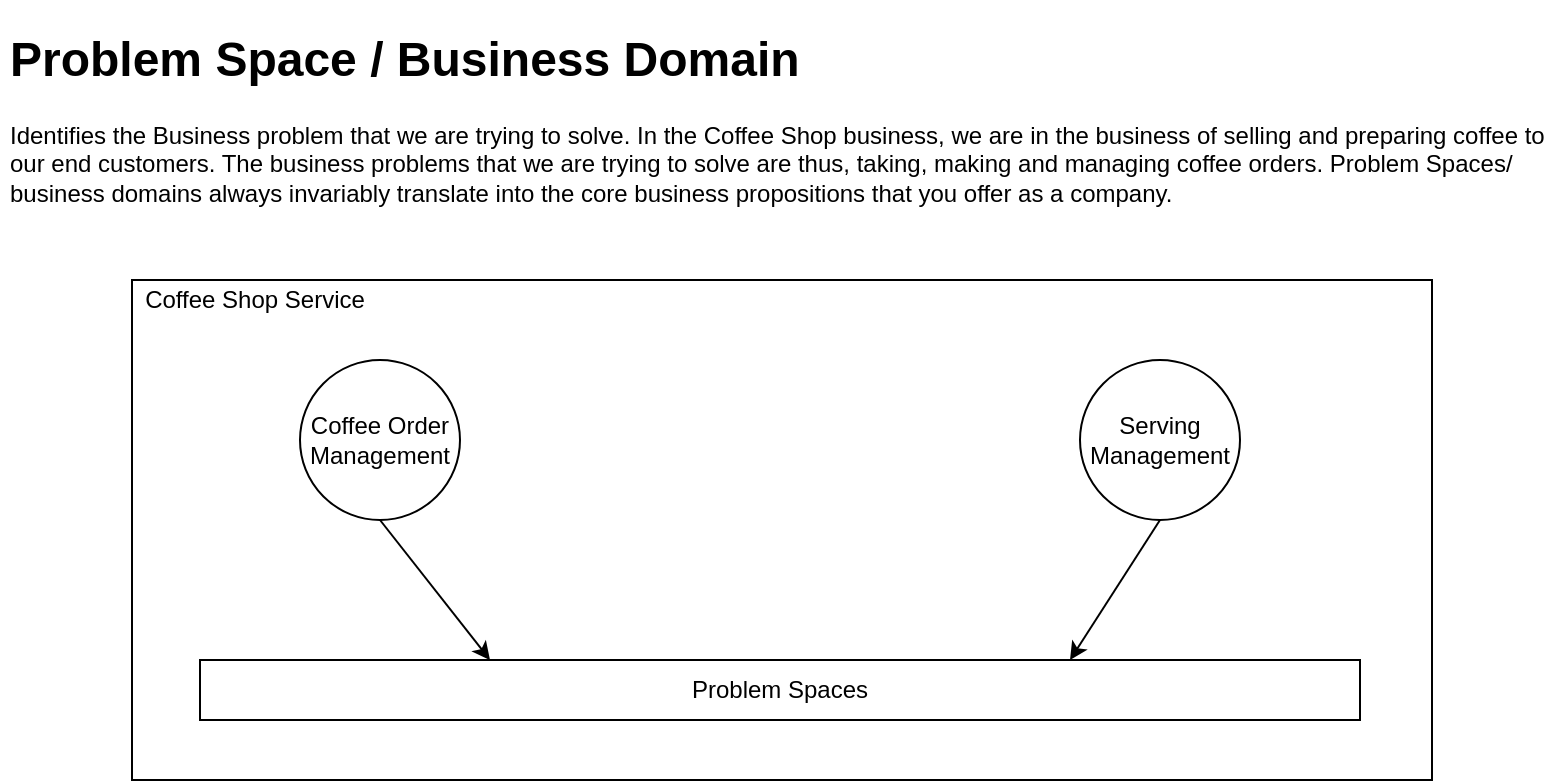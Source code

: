 <mxfile version="13.3.0" type="onedrive" pages="8"><diagram id="PEiYB6lNk0YsEfrPARzQ" name="Problem Space"><mxGraphModel dx="971" dy="1377" grid="1" gridSize="10" guides="1" tooltips="1" connect="1" arrows="1" fold="1" page="1" pageScale="1" pageWidth="827" pageHeight="1169" math="0" shadow="0"><root><mxCell id="0"/><mxCell id="1" parent="0"/><mxCell id="w_SmW5E6DPLS9kOW6Faj-2" value="" style="rounded=0;whiteSpace=wrap;html=1;" parent="1" vertex="1"><mxGeometry x="89" y="170" width="650" height="250" as="geometry"/></mxCell><mxCell id="w_SmW5E6DPLS9kOW6Faj-3" value="Coffee Shop Service" style="text;html=1;align=center;verticalAlign=middle;resizable=0;points=[];autosize=1;" parent="1" vertex="1"><mxGeometry x="85" y="170" width="130" height="20" as="geometry"/></mxCell><mxCell id="w_SmW5E6DPLS9kOW6Faj-1" value="Coffee Order&lt;br&gt;Management" style="ellipse;whiteSpace=wrap;html=1;aspect=fixed;" parent="1" vertex="1"><mxGeometry x="173" y="210" width="80" height="80" as="geometry"/></mxCell><mxCell id="w_SmW5E6DPLS9kOW6Faj-4" value="Problem Spaces" style="rounded=0;whiteSpace=wrap;html=1;" parent="1" vertex="1"><mxGeometry x="123" y="360" width="580" height="30" as="geometry"/></mxCell><mxCell id="w_SmW5E6DPLS9kOW6Faj-6" value="Serving&lt;br&gt;Management" style="ellipse;whiteSpace=wrap;html=1;aspect=fixed;" parent="1" vertex="1"><mxGeometry x="563" y="210" width="80" height="80" as="geometry"/></mxCell><mxCell id="w_SmW5E6DPLS9kOW6Faj-9" value="" style="endArrow=classic;html=1;entryX=0.75;entryY=0;entryDx=0;entryDy=0;exitX=0.5;exitY=1;exitDx=0;exitDy=0;" parent="1" source="w_SmW5E6DPLS9kOW6Faj-6" target="w_SmW5E6DPLS9kOW6Faj-4" edge="1"><mxGeometry width="50" height="50" relative="1" as="geometry"><mxPoint x="433" y="610" as="sourcePoint"/><mxPoint x="483" y="560" as="targetPoint"/></mxGeometry></mxCell><mxCell id="w_SmW5E6DPLS9kOW6Faj-12" value="" style="endArrow=classic;html=1;entryX=0.25;entryY=0;entryDx=0;entryDy=0;exitX=0.5;exitY=1;exitDx=0;exitDy=0;" parent="1" source="w_SmW5E6DPLS9kOW6Faj-1" target="w_SmW5E6DPLS9kOW6Faj-4" edge="1"><mxGeometry width="50" height="50" relative="1" as="geometry"><mxPoint x="613" y="300" as="sourcePoint"/><mxPoint x="568.0" y="370" as="targetPoint"/></mxGeometry></mxCell><mxCell id="mdAKqxelOKDOlUPH8pff-1" value="&lt;h1&gt;Problem Space / Business Domain&lt;/h1&gt;&lt;div&gt;Identifies the Business problem that we are trying to solve. In the Coffee Shop business, we are in the business of selling and preparing coffee to our end customers. The business problems that we are trying to solve are thus, taking, making and managing coffee orders. Problem Spaces/ business domains always invariably translate into the core business propositions that you offer as a company.&lt;/div&gt;&lt;p&gt;&lt;br&gt;&lt;/p&gt;" style="text;html=1;strokeColor=none;fillColor=none;spacing=5;spacingTop=-20;whiteSpace=wrap;overflow=hidden;rounded=0;" parent="1" vertex="1"><mxGeometry x="23" y="40" width="780" height="120" as="geometry"/></mxCell></root></mxGraphModel></diagram><diagram id="lGm5WM2fQVXvLJqUExuY" name="Bounded Contexts"><mxGraphModel dx="809" dy="1148" grid="1" gridSize="10" guides="1" tooltips="1" connect="1" arrows="1" fold="1" page="1" pageScale="1" pageWidth="827" pageHeight="1169" math="0" shadow="0"><root><mxCell id="2cwz5ebaxvM_nInLo5QR-0"/><mxCell id="2cwz5ebaxvM_nInLo5QR-1" parent="2cwz5ebaxvM_nInLo5QR-0"/><mxCell id="UAhIT7REVjiQOFYvK4bH-0" value="" style="rounded=0;whiteSpace=wrap;html=1;" parent="2cwz5ebaxvM_nInLo5QR-1" vertex="1"><mxGeometry x="109" y="190" width="650" height="250" as="geometry"/></mxCell><mxCell id="UAhIT7REVjiQOFYvK4bH-1" value="Coffee Shop Service" style="text;html=1;align=center;verticalAlign=middle;resizable=0;points=[];autosize=1;" parent="2cwz5ebaxvM_nInLo5QR-1" vertex="1"><mxGeometry x="105" y="190" width="130" height="20" as="geometry"/></mxCell><mxCell id="I7J_HqBlnOEugYXKMQG_-4" style="edgeStyle=none;rounded=0;orthogonalLoop=1;jettySize=auto;html=1;exitX=1;exitY=0.5;exitDx=0;exitDy=0;entryX=0;entryY=0.5;entryDx=0;entryDy=0;" parent="2cwz5ebaxvM_nInLo5QR-1" source="UAhIT7REVjiQOFYvK4bH-2" target="I7J_HqBlnOEugYXKMQG_-1" edge="1"><mxGeometry relative="1" as="geometry"/></mxCell><mxCell id="I7J_HqBlnOEugYXKMQG_-5" style="edgeStyle=none;rounded=0;orthogonalLoop=1;jettySize=auto;html=1;exitX=1;exitY=0.5;exitDx=0;exitDy=0;entryX=0;entryY=0.5;entryDx=0;entryDy=0;" parent="2cwz5ebaxvM_nInLo5QR-1" source="UAhIT7REVjiQOFYvK4bH-2" target="I7J_HqBlnOEugYXKMQG_-2" edge="1"><mxGeometry relative="1" as="geometry"/></mxCell><mxCell id="UAhIT7REVjiQOFYvK4bH-2" value="Coffee Order&lt;br&gt;Management" style="ellipse;whiteSpace=wrap;html=1;aspect=fixed;" parent="2cwz5ebaxvM_nInLo5QR-1" vertex="1"><mxGeometry x="190" y="275" width="80" height="80" as="geometry"/></mxCell><mxCell id="UAhIT7REVjiQOFYvK4bH-4" value="Serving&lt;br&gt;Management" style="ellipse;whiteSpace=wrap;html=1;aspect=fixed;" parent="2cwz5ebaxvM_nInLo5QR-1" vertex="1"><mxGeometry x="580" y="275" width="80" height="80" as="geometry"/></mxCell><mxCell id="UAhIT7REVjiQOFYvK4bH-7" value="&lt;h1&gt;Sub-Domains / Bounded Contexts&lt;/h1&gt;&lt;div&gt;Breaking down a business domain into sub-domains is the activity of breaking down business capabilities of your domain into cohesive units of business functionality. We see here that to solve the core business domain and service offering of taking coffee orders, we need to handle the function of taking payment. We also need to handle an inventory. However, we can see that Serving Domain, being cohesive enough as it already is, becomes its own self-standing bounded context. We are left with 3 sub-domains: Ordering sub-domain, Inventory sub-domain, and serving sub-domain. Thus, the Ordering/Inventory and Serving sub-domains become our bounded-contexts and our Solution Space.&lt;/div&gt;&lt;p&gt;&lt;br&gt;&lt;/p&gt;" style="text;html=1;strokeColor=none;fillColor=none;spacing=5;spacingTop=-20;whiteSpace=wrap;overflow=hidden;rounded=0;" parent="2cwz5ebaxvM_nInLo5QR-1" vertex="1"><mxGeometry x="43" y="60" width="780" height="120" as="geometry"/></mxCell><mxCell id="I7J_HqBlnOEugYXKMQG_-1" value="Ordering" style="ellipse;whiteSpace=wrap;html=1;aspect=fixed;" parent="2cwz5ebaxvM_nInLo5QR-1" vertex="1"><mxGeometry x="334" y="210" width="80" height="80" as="geometry"/></mxCell><mxCell id="I7J_HqBlnOEugYXKMQG_-2" value="Inventory&lt;br&gt;Management" style="ellipse;whiteSpace=wrap;html=1;aspect=fixed;" parent="2cwz5ebaxvM_nInLo5QR-1" vertex="1"><mxGeometry x="334" y="320" width="80" height="80" as="geometry"/></mxCell></root></mxGraphModel></diagram><diagram name="Domain Model" id="LuImZD_x36YBbUvI757w"><mxGraphModel dx="971" dy="1377" grid="1" gridSize="10" guides="1" tooltips="1" connect="1" arrows="1" fold="1" page="1" pageScale="1" pageWidth="827" pageHeight="1169" math="0" shadow="0"><root><mxCell id="bUYmVOKDnrHtma-WGK-m-0"/><mxCell id="bUYmVOKDnrHtma-WGK-m-1" parent="bUYmVOKDnrHtma-WGK-m-0"/><mxCell id="bUYmVOKDnrHtma-WGK-m-2" value="" style="rounded=0;whiteSpace=wrap;html=1;" parent="bUYmVOKDnrHtma-WGK-m-1" vertex="1"><mxGeometry x="109" y="140" width="631" height="750" as="geometry"/></mxCell><mxCell id="bUYmVOKDnrHtma-WGK-m-3" value="Bounded Context" style="text;html=1;align=center;verticalAlign=middle;resizable=0;points=[];autosize=1;" parent="bUYmVOKDnrHtma-WGK-m-1" vertex="1"><mxGeometry x="359" y="190" width="110" height="20" as="geometry"/></mxCell><mxCell id="bUYmVOKDnrHtma-WGK-m-8" value="&lt;h1&gt;Domain Model&lt;/h1&gt;&lt;div&gt;Is the implementation of the Core business logic with a specific bounded context.&lt;/div&gt;" style="text;html=1;strokeColor=none;fillColor=none;spacing=5;spacingTop=-20;whiteSpace=wrap;overflow=hidden;rounded=0;" parent="bUYmVOKDnrHtma-WGK-m-1" vertex="1"><mxGeometry x="43" y="60" width="780" height="120" as="geometry"/></mxCell><mxCell id="JfT7f5iRIMEbcD8vHc70-0" value="" style="rounded=0;whiteSpace=wrap;html=1;" parent="bUYmVOKDnrHtma-WGK-m-1" vertex="1"><mxGeometry x="170" y="180" width="210" height="680" as="geometry"/></mxCell><mxCell id="JfT7f5iRIMEbcD8vHc70-2" value="Business Entities" style="ellipse;whiteSpace=wrap;html=1;" parent="bUYmVOKDnrHtma-WGK-m-1" vertex="1"><mxGeometry x="215" y="210" width="120" height="80" as="geometry"/></mxCell><mxCell id="JfT7f5iRIMEbcD8vHc70-3" value="Business Rules" style="ellipse;whiteSpace=wrap;html=1;" parent="bUYmVOKDnrHtma-WGK-m-1" vertex="1"><mxGeometry x="215" y="340" width="120" height="80" as="geometry"/></mxCell><mxCell id="JfT7f5iRIMEbcD8vHc70-4" value="Business Flows" style="ellipse;whiteSpace=wrap;html=1;" parent="bUYmVOKDnrHtma-WGK-m-1" vertex="1"><mxGeometry x="215" y="460" width="120" height="80" as="geometry"/></mxCell><mxCell id="JfT7f5iRIMEbcD8vHc70-5" value="Business Operations" style="ellipse;whiteSpace=wrap;html=1;" parent="bUYmVOKDnrHtma-WGK-m-1" vertex="1"><mxGeometry x="215" y="590" width="120" height="80" as="geometry"/></mxCell><mxCell id="JfT7f5iRIMEbcD8vHc70-6" value="Business Events" style="ellipse;whiteSpace=wrap;html=1;" parent="bUYmVOKDnrHtma-WGK-m-1" vertex="1"><mxGeometry x="215" y="710" width="120" height="80" as="geometry"/></mxCell><mxCell id="JfT7f5iRIMEbcD8vHc70-7" value="" style="rounded=0;whiteSpace=wrap;html=1;" parent="bUYmVOKDnrHtma-WGK-m-1" vertex="1"><mxGeometry x="460" y="180" width="210" height="680" as="geometry"/></mxCell><mxCell id="JfT7f5iRIMEbcD8vHc70-8" value="Aggregates / Entities&lt;br&gt;Value Objects" style="ellipse;whiteSpace=wrap;html=1;" parent="bUYmVOKDnrHtma-WGK-m-1" vertex="1"><mxGeometry x="505" y="210" width="120" height="80" as="geometry"/></mxCell><mxCell id="JfT7f5iRIMEbcD8vHc70-9" value="Domain Rules" style="ellipse;whiteSpace=wrap;html=1;" parent="bUYmVOKDnrHtma-WGK-m-1" vertex="1"><mxGeometry x="505" y="340" width="120" height="80" as="geometry"/></mxCell><mxCell id="JfT7f5iRIMEbcD8vHc70-10" value="Sagas" style="ellipse;whiteSpace=wrap;html=1;" parent="bUYmVOKDnrHtma-WGK-m-1" vertex="1"><mxGeometry x="505" y="460" width="120" height="80" as="geometry"/></mxCell><mxCell id="JfT7f5iRIMEbcD8vHc70-11" value="Commands / Queries" style="ellipse;whiteSpace=wrap;html=1;" parent="bUYmVOKDnrHtma-WGK-m-1" vertex="1"><mxGeometry x="505" y="590" width="120" height="80" as="geometry"/></mxCell><mxCell id="JfT7f5iRIMEbcD8vHc70-12" value="Events" style="ellipse;whiteSpace=wrap;html=1;" parent="bUYmVOKDnrHtma-WGK-m-1" vertex="1"><mxGeometry x="505" y="710" width="120" height="80" as="geometry"/></mxCell><mxCell id="JfT7f5iRIMEbcD8vHc70-18" style="edgeStyle=none;rounded=0;orthogonalLoop=1;jettySize=auto;html=1;exitX=1;exitY=0.5;exitDx=0;exitDy=0;entryX=0;entryY=0.5;entryDx=0;entryDy=0;" parent="bUYmVOKDnrHtma-WGK-m-1" source="JfT7f5iRIMEbcD8vHc70-6" target="JfT7f5iRIMEbcD8vHc70-12" edge="1"><mxGeometry relative="1" as="geometry"/></mxCell><mxCell id="JfT7f5iRIMEbcD8vHc70-17" style="edgeStyle=none;rounded=0;orthogonalLoop=1;jettySize=auto;html=1;exitX=1;exitY=0.5;exitDx=0;exitDy=0;entryX=0;entryY=0.5;entryDx=0;entryDy=0;" parent="bUYmVOKDnrHtma-WGK-m-1" source="JfT7f5iRIMEbcD8vHc70-5" target="JfT7f5iRIMEbcD8vHc70-11" edge="1"><mxGeometry relative="1" as="geometry"/></mxCell><mxCell id="JfT7f5iRIMEbcD8vHc70-16" style="edgeStyle=none;rounded=0;orthogonalLoop=1;jettySize=auto;html=1;exitX=1;exitY=0.5;exitDx=0;exitDy=0;entryX=0;entryY=0.5;entryDx=0;entryDy=0;" parent="bUYmVOKDnrHtma-WGK-m-1" source="JfT7f5iRIMEbcD8vHc70-4" target="JfT7f5iRIMEbcD8vHc70-10" edge="1"><mxGeometry relative="1" as="geometry"/></mxCell><mxCell id="JfT7f5iRIMEbcD8vHc70-15" style="edgeStyle=none;rounded=0;orthogonalLoop=1;jettySize=auto;html=1;exitX=1;exitY=0.5;exitDx=0;exitDy=0;entryX=0;entryY=0.5;entryDx=0;entryDy=0;" parent="bUYmVOKDnrHtma-WGK-m-1" source="JfT7f5iRIMEbcD8vHc70-3" target="JfT7f5iRIMEbcD8vHc70-9" edge="1"><mxGeometry relative="1" as="geometry"/></mxCell><mxCell id="JfT7f5iRIMEbcD8vHc70-14" style="edgeStyle=none;rounded=0;orthogonalLoop=1;jettySize=auto;html=1;exitX=1;exitY=0.5;exitDx=0;exitDy=0;entryX=0;entryY=0.5;entryDx=0;entryDy=0;" parent="bUYmVOKDnrHtma-WGK-m-1" source="JfT7f5iRIMEbcD8vHc70-2" target="JfT7f5iRIMEbcD8vHc70-8" edge="1"><mxGeometry relative="1" as="geometry"/></mxCell><mxCell id="Kbto6J3yuG6BivWYgSwD-0" value="" style="rounded=0;whiteSpace=wrap;html=1;" parent="bUYmVOKDnrHtma-WGK-m-1" vertex="1"><mxGeometry x="89" y="1050" width="650" height="360" as="geometry"/></mxCell><mxCell id="Kbto6J3yuG6BivWYgSwD-10" style="edgeStyle=none;rounded=0;orthogonalLoop=1;jettySize=auto;html=1;entryX=0;entryY=0.5;entryDx=0;entryDy=0;" parent="bUYmVOKDnrHtma-WGK-m-1" source="Kbto6J3yuG6BivWYgSwD-6" target="Kbto6J3yuG6BivWYgSwD-9" edge="1"><mxGeometry relative="1" as="geometry"/></mxCell><mxCell id="Kbto6J3yuG6BivWYgSwD-6" value="Ordering&lt;br&gt;Bounded&amp;nbsp;&lt;br&gt;Context" style="ellipse;whiteSpace=wrap;html=1;aspect=fixed;" parent="bUYmVOKDnrHtma-WGK-m-1" vertex="1"><mxGeometry x="119" y="1070" width="80" height="80" as="geometry"/></mxCell><mxCell id="Kbto6J3yuG6BivWYgSwD-8" value="&lt;h1&gt;Aggregate / Entity Objects / Value Objects&lt;/h1&gt;&lt;div&gt;&lt;b&gt;Aggregate&lt;/b&gt; is the central business object within your bounded context, it defines scope of consistency within that bounded context. Everything begins and ends with this root aggregate. Needs to be uniquely identified via a Aggregate Identifier, implemented using a business key.&lt;/div&gt;&lt;div&gt;&lt;b&gt;Entity Objects&lt;/b&gt; are secondary identifiers of the Bounded Context. They have an identity, cannot exist without the root aggregate, cannot be replaced within the aggregate.&lt;/div&gt;&lt;div&gt;&lt;b&gt;Value Objects &lt;/b&gt;have no identity, easily replaceable within instance of a root aggregate or entity.&lt;/div&gt;" style="text;html=1;strokeColor=none;fillColor=none;spacing=5;spacingTop=-20;whiteSpace=wrap;overflow=hidden;rounded=0;" parent="bUYmVOKDnrHtma-WGK-m-1" vertex="1"><mxGeometry x="43" y="900" width="780" height="120" as="geometry"/></mxCell><mxCell id="fK1weVhL87_960gQCGRT-5" style="edgeStyle=orthogonalEdgeStyle;curved=1;rounded=0;orthogonalLoop=1;jettySize=auto;html=1;exitX=0.5;exitY=1;exitDx=0;exitDy=0;entryX=-0.003;entryY=0.078;entryDx=0;entryDy=0;entryPerimeter=0;" parent="bUYmVOKDnrHtma-WGK-m-1" source="Kbto6J3yuG6BivWYgSwD-9" target="fK1weVhL87_960gQCGRT-9" edge="1"><mxGeometry relative="1" as="geometry"><mxPoint x="408" y="1285" as="targetPoint"/></mxGeometry></mxCell><mxCell id="fK1weVhL87_960gQCGRT-18" style="edgeStyle=orthogonalEdgeStyle;curved=1;rounded=0;orthogonalLoop=1;jettySize=auto;html=1;exitX=0.5;exitY=1;exitDx=0;exitDy=0;entryX=0;entryY=0.5;entryDx=0;entryDy=0;" parent="bUYmVOKDnrHtma-WGK-m-1" source="Kbto6J3yuG6BivWYgSwD-9" target="fK1weVhL87_960gQCGRT-16" edge="1"><mxGeometry relative="1" as="geometry"/></mxCell><mxCell id="fK1weVhL87_960gQCGRT-23" style="edgeStyle=orthogonalEdgeStyle;curved=1;rounded=0;orthogonalLoop=1;jettySize=auto;html=1;exitX=1;exitY=0.5;exitDx=0;exitDy=0;entryX=0;entryY=0.5;entryDx=0;entryDy=0;" parent="bUYmVOKDnrHtma-WGK-m-1" source="Kbto6J3yuG6BivWYgSwD-9" target="fK1weVhL87_960gQCGRT-21" edge="1"><mxGeometry relative="1" as="geometry"/></mxCell><mxCell id="fK1weVhL87_960gQCGRT-47" style="edgeStyle=orthogonalEdgeStyle;curved=1;rounded=0;orthogonalLoop=1;jettySize=auto;html=1;exitX=1;exitY=0.5;exitDx=0;exitDy=0;" parent="bUYmVOKDnrHtma-WGK-m-1" source="Kbto6J3yuG6BivWYgSwD-9" target="fK1weVhL87_960gQCGRT-45" edge="1"><mxGeometry relative="1" as="geometry"><Array as="points"><mxPoint x="346" y="1130"/><mxPoint x="530" y="1130"/><mxPoint x="530" y="1161"/></Array></mxGeometry></mxCell><mxCell id="Kbto6J3yuG6BivWYgSwD-9" value="Order&lt;br&gt;&amp;lt;&amp;lt;Aggregate&amp;gt;&amp;gt;" style="rounded=0;whiteSpace=wrap;html=1;fillColor=#f8cecc;strokeColor=#b85450;" parent="bUYmVOKDnrHtma-WGK-m-1" vertex="1"><mxGeometry x="250" y="1085" width="96" height="50" as="geometry"/></mxCell><mxCell id="Kbto6J3yuG6BivWYgSwD-22" value="" style="rounded=0;whiteSpace=wrap;html=1;" parent="bUYmVOKDnrHtma-WGK-m-1" vertex="1"><mxGeometry x="90" y="1430" width="648" height="230" as="geometry"/></mxCell><mxCell id="Kbto6J3yuG6BivWYgSwD-23" style="edgeStyle=none;rounded=0;orthogonalLoop=1;jettySize=auto;html=1;entryX=0;entryY=0.5;entryDx=0;entryDy=0;" parent="bUYmVOKDnrHtma-WGK-m-1" source="Kbto6J3yuG6BivWYgSwD-24" target="Kbto6J3yuG6BivWYgSwD-26" edge="1"><mxGeometry relative="1" as="geometry"/></mxCell><mxCell id="Kbto6J3yuG6BivWYgSwD-24" value="Inventory&lt;br&gt;Bounded&amp;nbsp;&lt;br&gt;Context" style="ellipse;whiteSpace=wrap;html=1;aspect=fixed;" parent="bUYmVOKDnrHtma-WGK-m-1" vertex="1"><mxGeometry x="119" y="1450" width="80" height="80" as="geometry"/></mxCell><mxCell id="Kbto6J3yuG6BivWYgSwD-43" style="edgeStyle=orthogonalEdgeStyle;curved=1;rounded=0;orthogonalLoop=1;jettySize=auto;html=1;exitX=0.5;exitY=1;exitDx=0;exitDy=0;entryX=0;entryY=0.5;entryDx=0;entryDy=0;" parent="bUYmVOKDnrHtma-WGK-m-1" source="Kbto6J3yuG6BivWYgSwD-26" target="fK1weVhL87_960gQCGRT-27" edge="1"><mxGeometry relative="1" as="geometry"><mxPoint x="334" y="1555" as="targetPoint"/></mxGeometry></mxCell><mxCell id="Kbto6J3yuG6BivWYgSwD-26" value="Inventory&lt;br&gt;&amp;lt;&amp;lt;Aggregate&amp;gt;&amp;gt;" style="rounded=0;whiteSpace=wrap;html=1;fillColor=#f8cecc;strokeColor=#b85450;" parent="bUYmVOKDnrHtma-WGK-m-1" vertex="1"><mxGeometry x="250" y="1465" width="96" height="50" as="geometry"/></mxCell><mxCell id="Kbto6J3yuG6BivWYgSwD-46" value="" style="rounded=0;whiteSpace=wrap;html=1;" parent="bUYmVOKDnrHtma-WGK-m-1" vertex="1"><mxGeometry x="90" y="1710" width="650" height="220" as="geometry"/></mxCell><mxCell id="Kbto6J3yuG6BivWYgSwD-47" style="edgeStyle=none;rounded=0;orthogonalLoop=1;jettySize=auto;html=1;entryX=0;entryY=0.5;entryDx=0;entryDy=0;" parent="bUYmVOKDnrHtma-WGK-m-1" source="Kbto6J3yuG6BivWYgSwD-48" target="Kbto6J3yuG6BivWYgSwD-50" edge="1"><mxGeometry relative="1" as="geometry"/></mxCell><mxCell id="Kbto6J3yuG6BivWYgSwD-48" value="Serving&lt;br&gt;Bounded&amp;nbsp;&lt;br&gt;Context" style="ellipse;whiteSpace=wrap;html=1;aspect=fixed;" parent="bUYmVOKDnrHtma-WGK-m-1" vertex="1"><mxGeometry x="120" y="1730" width="80" height="80" as="geometry"/></mxCell><mxCell id="fK1weVhL87_960gQCGRT-36" style="edgeStyle=orthogonalEdgeStyle;curved=1;rounded=0;orthogonalLoop=1;jettySize=auto;html=1;exitX=0.5;exitY=1;exitDx=0;exitDy=0;entryX=0;entryY=0.5;entryDx=0;entryDy=0;" parent="bUYmVOKDnrHtma-WGK-m-1" source="Kbto6J3yuG6BivWYgSwD-50" target="fK1weVhL87_960gQCGRT-34" edge="1"><mxGeometry relative="1" as="geometry"/></mxCell><mxCell id="fK1weVhL87_960gQCGRT-57" style="edgeStyle=orthogonalEdgeStyle;curved=1;rounded=0;orthogonalLoop=1;jettySize=auto;html=1;exitX=1;exitY=0.5;exitDx=0;exitDy=0;entryX=-0.009;entryY=-0.06;entryDx=0;entryDy=0;entryPerimeter=0;" parent="bUYmVOKDnrHtma-WGK-m-1" source="Kbto6J3yuG6BivWYgSwD-50" target="fK1weVhL87_960gQCGRT-50" edge="1"><mxGeometry relative="1" as="geometry"/></mxCell><mxCell id="Kbto6J3yuG6BivWYgSwD-50" value="Ticket&lt;br&gt;&amp;lt;&amp;lt;Aggregate&amp;gt;&amp;gt;" style="rounded=0;whiteSpace=wrap;html=1;fillColor=#f8cecc;strokeColor=#b85450;" parent="bUYmVOKDnrHtma-WGK-m-1" vertex="1"><mxGeometry x="250" y="1745" width="96" height="50" as="geometry"/></mxCell><mxCell id="fK1weVhL87_960gQCGRT-43" style="edgeStyle=orthogonalEdgeStyle;curved=1;rounded=0;orthogonalLoop=1;jettySize=auto;html=1;exitX=1;exitY=0.25;exitDx=0;exitDy=0;entryX=0.5;entryY=0;entryDx=0;entryDy=0;" parent="bUYmVOKDnrHtma-WGK-m-1" source="fK1weVhL87_960gQCGRT-8" target="fK1weVhL87_960gQCGRT-12" edge="1"><mxGeometry relative="1" as="geometry"/></mxCell><mxCell id="fK1weVhL87_960gQCGRT-8" value="OrderDetails" style="swimlane;fontStyle=0;childLayout=stackLayout;horizontal=1;startSize=26;fillColor=#ffe6cc;horizontalStack=0;resizeParent=1;resizeParentMax=0;resizeLast=0;collapsible=1;marginBottom=0;strokeColor=#d79b00;" parent="bUYmVOKDnrHtma-WGK-m-1" vertex="1"><mxGeometry x="414" y="1240" width="172" height="78" as="geometry"/></mxCell><mxCell id="fK1weVhL87_960gQCGRT-9" value="+ orderItems: List&lt;OrderItem&gt;" style="text;strokeColor=none;fillColor=none;align=left;verticalAlign=top;spacingLeft=4;spacingRight=4;overflow=hidden;rotatable=0;points=[[0,0.5],[1,0.5]];portConstraint=eastwest;" parent="fK1weVhL87_960gQCGRT-8" vertex="1"><mxGeometry y="26" width="172" height="26" as="geometry"/></mxCell><mxCell id="fK1weVhL87_960gQCGRT-58" value="+ ticketId: String" style="text;strokeColor=none;fillColor=none;align=left;verticalAlign=top;spacingLeft=4;spacingRight=4;overflow=hidden;rotatable=0;points=[[0,0.5],[1,0.5]];portConstraint=eastwest;" parent="fK1weVhL87_960gQCGRT-8" vertex="1"><mxGeometry y="52" width="172" height="26" as="geometry"/></mxCell><mxCell id="fK1weVhL87_960gQCGRT-16" value="Customer" style="swimlane;fontStyle=0;childLayout=stackLayout;horizontal=1;startSize=26;fillColor=#e1d5e7;horizontalStack=0;resizeParent=1;resizeParentMax=0;resizeLast=0;collapsible=1;marginBottom=0;strokeColor=#9673a6;" parent="bUYmVOKDnrHtma-WGK-m-1" vertex="1"><mxGeometry x="414" y="1150" width="106" height="78" as="geometry"/></mxCell><mxCell id="fK1weVhL87_960gQCGRT-17" value="+ custId: String" style="text;strokeColor=none;fillColor=none;align=left;verticalAlign=top;spacingLeft=4;spacingRight=4;overflow=hidden;rotatable=0;points=[[0,0.5],[1,0.5]];portConstraint=eastwest;" parent="fK1weVhL87_960gQCGRT-16" vertex="1"><mxGeometry y="26" width="106" height="26" as="geometry"/></mxCell><mxCell id="fK1weVhL87_960gQCGRT-20" value="+ name: String" style="text;strokeColor=none;fillColor=none;align=left;verticalAlign=top;spacingLeft=4;spacingRight=4;overflow=hidden;rotatable=0;points=[[0,0.5],[1,0.5]];portConstraint=eastwest;" parent="fK1weVhL87_960gQCGRT-16" vertex="1"><mxGeometry y="52" width="106" height="26" as="geometry"/></mxCell><mxCell id="fK1weVhL87_960gQCGRT-29" value="Product" style="swimlane;fontStyle=0;childLayout=stackLayout;horizontal=1;startSize=26;fillColor=#ffe6cc;horizontalStack=0;resizeParent=1;resizeParentMax=0;resizeLast=0;collapsible=1;marginBottom=0;strokeColor=#d79b00;" parent="bUYmVOKDnrHtma-WGK-m-1" vertex="1"><mxGeometry x="520" y="1480" width="130" height="78" as="geometry"/></mxCell><mxCell id="fK1weVhL87_960gQCGRT-30" value="+ productId: String" style="text;strokeColor=none;fillColor=none;align=left;verticalAlign=top;spacingLeft=4;spacingRight=4;overflow=hidden;rotatable=0;points=[[0,0.5],[1,0.5]];portConstraint=eastwest;" parent="fK1weVhL87_960gQCGRT-29" vertex="1"><mxGeometry y="26" width="130" height="26" as="geometry"/></mxCell><mxCell id="fK1weVhL87_960gQCGRT-31" value="+ productName: String" style="text;strokeColor=none;fillColor=none;align=left;verticalAlign=top;spacingLeft=4;spacingRight=4;overflow=hidden;rotatable=0;points=[[0,0.5],[1,0.5]];portConstraint=eastwest;" parent="fK1weVhL87_960gQCGRT-29" vertex="1"><mxGeometry y="52" width="130" height="26" as="geometry"/></mxCell><mxCell id="fK1weVhL87_960gQCGRT-32" style="edgeStyle=orthogonalEdgeStyle;curved=1;rounded=0;orthogonalLoop=1;jettySize=auto;html=1;exitX=1;exitY=0.5;exitDx=0;exitDy=0;entryX=0;entryY=0.5;entryDx=0;entryDy=0;" parent="bUYmVOKDnrHtma-WGK-m-1" source="fK1weVhL87_960gQCGRT-27" target="fK1weVhL87_960gQCGRT-30" edge="1"><mxGeometry relative="1" as="geometry"/></mxCell><mxCell id="fK1weVhL87_960gQCGRT-26" value="InventoryItem" style="swimlane;fontStyle=0;childLayout=stackLayout;horizontal=1;startSize=26;fillColor=#e1d5e7;horizontalStack=0;resizeParent=1;resizeParentMax=0;resizeLast=0;collapsible=1;marginBottom=0;strokeColor=#9673a6;" parent="bUYmVOKDnrHtma-WGK-m-1" vertex="1"><mxGeometry x="352" y="1540" width="124" height="78" as="geometry"/></mxCell><mxCell id="fK1weVhL87_960gQCGRT-27" value="+ stock: int" style="text;strokeColor=none;fillColor=none;align=left;verticalAlign=top;spacingLeft=4;spacingRight=4;overflow=hidden;rotatable=0;points=[[0,0.5],[1,0.5]];portConstraint=eastwest;" parent="fK1weVhL87_960gQCGRT-26" vertex="1"><mxGeometry y="26" width="124" height="26" as="geometry"/></mxCell><mxCell id="fK1weVhL87_960gQCGRT-28" value="+ product: Product" style="text;strokeColor=none;fillColor=none;align=left;verticalAlign=top;spacingLeft=4;spacingRight=4;overflow=hidden;rotatable=0;points=[[0,0.5],[1,0.5]];portConstraint=eastwest;" parent="fK1weVhL87_960gQCGRT-26" vertex="1"><mxGeometry y="52" width="124" height="26" as="geometry"/></mxCell><mxCell id="fK1weVhL87_960gQCGRT-40" style="edgeStyle=orthogonalEdgeStyle;curved=1;rounded=0;orthogonalLoop=1;jettySize=auto;html=1;exitX=1;exitY=0.5;exitDx=0;exitDy=0;entryX=0;entryY=0.5;entryDx=0;entryDy=0;" parent="bUYmVOKDnrHtma-WGK-m-1" source="fK1weVhL87_960gQCGRT-34" target="fK1weVhL87_960gQCGRT-38" edge="1"><mxGeometry relative="1" as="geometry"/></mxCell><mxCell id="fK1weVhL87_960gQCGRT-12" value="OrderItem" style="swimlane;fontStyle=0;childLayout=stackLayout;horizontal=1;startSize=26;fillColor=#ffe6cc;horizontalStack=0;resizeParent=1;resizeParentMax=0;resizeLast=0;collapsible=1;marginBottom=0;strokeColor=#d79b00;" parent="bUYmVOKDnrHtma-WGK-m-1" vertex="1"><mxGeometry x="600" y="1292" width="120" height="104" as="geometry"/></mxCell><mxCell id="fK1weVhL87_960gQCGRT-13" value="+ itemCode: long" style="text;strokeColor=none;fillColor=none;align=left;verticalAlign=top;spacingLeft=4;spacingRight=4;overflow=hidden;rotatable=0;points=[[0,0.5],[1,0.5]];portConstraint=eastwest;" parent="fK1weVhL87_960gQCGRT-12" vertex="1"><mxGeometry y="26" width="120" height="26" as="geometry"/></mxCell><mxCell id="fK1weVhL87_960gQCGRT-15" value="+ quantity: int" style="text;strokeColor=none;fillColor=none;align=left;verticalAlign=top;spacingLeft=4;spacingRight=4;overflow=hidden;rotatable=0;points=[[0,0.5],[1,0.5]];portConstraint=eastwest;" parent="fK1weVhL87_960gQCGRT-12" vertex="1"><mxGeometry y="52" width="120" height="26" as="geometry"/></mxCell><mxCell id="fK1weVhL87_960gQCGRT-42" value="+ detail: String" style="text;strokeColor=none;fillColor=none;align=left;verticalAlign=top;spacingLeft=4;spacingRight=4;overflow=hidden;rotatable=0;points=[[0,0.5],[1,0.5]];portConstraint=eastwest;" parent="fK1weVhL87_960gQCGRT-12" vertex="1"><mxGeometry y="78" width="120" height="26" as="geometry"/></mxCell><mxCell id="fK1weVhL87_960gQCGRT-45" value="OrderId" style="swimlane;fontStyle=0;childLayout=stackLayout;horizontal=1;startSize=26;fillColor=#ffe6cc;horizontalStack=0;resizeParent=1;resizeParentMax=0;resizeLast=0;collapsible=1;marginBottom=0;strokeColor=#d79b00;" parent="bUYmVOKDnrHtma-WGK-m-1" vertex="1"><mxGeometry x="548" y="1135" width="172" height="52" as="geometry"/></mxCell><mxCell id="fK1weVhL87_960gQCGRT-46" value="+ orderId: String" style="text;strokeColor=none;fillColor=none;align=left;verticalAlign=top;spacingLeft=4;spacingRight=4;overflow=hidden;rotatable=0;points=[[0,0.5],[1,0.5]];portConstraint=eastwest;" parent="fK1weVhL87_960gQCGRT-45" vertex="1"><mxGeometry y="26" width="172" height="26" as="geometry"/></mxCell><mxCell id="fK1weVhL87_960gQCGRT-21" value="OrderStatus" style="swimlane;fontStyle=0;childLayout=stackLayout;horizontal=1;startSize=26;fillColor=#ffe6cc;horizontalStack=0;resizeParent=1;resizeParentMax=0;resizeLast=0;collapsible=1;marginBottom=0;strokeColor=#d79b00;" parent="bUYmVOKDnrHtma-WGK-m-1" vertex="1"><mxGeometry x="400" y="1070" width="172" height="52" as="geometry"/></mxCell><mxCell id="fK1weVhL87_960gQCGRT-33" value="TicketSpecification" style="swimlane;fontStyle=0;childLayout=stackLayout;horizontal=1;startSize=26;fillColor=#ffe6cc;horizontalStack=0;resizeParent=1;resizeParentMax=0;resizeLast=0;collapsible=1;marginBottom=0;strokeColor=#d79b00;" parent="bUYmVOKDnrHtma-WGK-m-1" vertex="1"><mxGeometry x="330" y="1860" width="160" height="52" as="geometry"/></mxCell><mxCell id="fK1weVhL87_960gQCGRT-34" value="+ tasks: List&lt;Fullfillment&gt;" style="text;strokeColor=none;fillColor=none;align=left;verticalAlign=top;spacingLeft=4;spacingRight=4;overflow=hidden;rotatable=0;points=[[0,0.5],[1,0.5]];portConstraint=eastwest;" parent="fK1weVhL87_960gQCGRT-33" vertex="1"><mxGeometry y="26" width="160" height="26" as="geometry"/></mxCell><mxCell id="fK1weVhL87_960gQCGRT-37" value="Fullfillment" style="swimlane;fontStyle=0;childLayout=stackLayout;horizontal=1;startSize=26;fillColor=#ffe6cc;horizontalStack=0;resizeParent=1;resizeParentMax=0;resizeLast=0;collapsible=1;marginBottom=0;strokeColor=#d79b00;" parent="bUYmVOKDnrHtma-WGK-m-1" vertex="1"><mxGeometry x="540" y="1790" width="150" height="104" as="geometry"/></mxCell><mxCell id="fK1weVhL87_960gQCGRT-38" value="+ productId: String" style="text;strokeColor=none;fillColor=none;align=left;verticalAlign=top;spacingLeft=4;spacingRight=4;overflow=hidden;rotatable=0;points=[[0,0.5],[1,0.5]];portConstraint=eastwest;" parent="fK1weVhL87_960gQCGRT-37" vertex="1"><mxGeometry y="26" width="150" height="26" as="geometry"/></mxCell><mxCell id="fK1weVhL87_960gQCGRT-39" value="+ productName: String" style="text;strokeColor=none;fillColor=none;align=left;verticalAlign=top;spacingLeft=4;spacingRight=4;overflow=hidden;rotatable=0;points=[[0,0.5],[1,0.5]];portConstraint=eastwest;" parent="fK1weVhL87_960gQCGRT-37" vertex="1"><mxGeometry y="52" width="150" height="26" as="geometry"/></mxCell><mxCell id="fK1weVhL87_960gQCGRT-44" value="+ fullfillmentDetail: String" style="text;strokeColor=none;fillColor=none;align=left;verticalAlign=top;spacingLeft=4;spacingRight=4;overflow=hidden;rotatable=0;points=[[0,0.5],[1,0.5]];portConstraint=eastwest;" parent="fK1weVhL87_960gQCGRT-37" vertex="1"><mxGeometry y="78" width="150" height="26" as="geometry"/></mxCell><mxCell id="fK1weVhL87_960gQCGRT-49" value="TicketId" style="swimlane;fontStyle=0;childLayout=stackLayout;horizontal=1;startSize=26;fillColor=#ffe6cc;horizontalStack=0;resizeParent=1;resizeParentMax=0;resizeLast=0;collapsible=1;marginBottom=0;strokeColor=#d79b00;" parent="bUYmVOKDnrHtma-WGK-m-1" vertex="1"><mxGeometry x="400" y="1728" width="160" height="52" as="geometry"/></mxCell><mxCell id="fK1weVhL87_960gQCGRT-50" value="+ ticketId: String" style="text;strokeColor=none;fillColor=none;align=left;verticalAlign=top;spacingLeft=4;spacingRight=4;overflow=hidden;rotatable=0;points=[[0,0.5],[1,0.5]];portConstraint=eastwest;" parent="fK1weVhL87_960gQCGRT-49" vertex="1"><mxGeometry y="26" width="160" height="26" as="geometry"/></mxCell></root></mxGraphModel></diagram><diagram name="Domain Rules" id="knxjVbjQ4TgwolF4Taqx"><mxGraphModel dx="971" dy="1377" grid="1" gridSize="10" guides="1" tooltips="1" connect="1" arrows="1" fold="1" page="1" pageScale="1" pageWidth="827" pageHeight="1169" math="0" shadow="0"><root><mxCell id="G03QoQtxLkxdSxWjhzgf-0"/><mxCell id="G03QoQtxLkxdSxWjhzgf-1" parent="G03QoQtxLkxdSxWjhzgf-0"/><mxCell id="G03QoQtxLkxdSxWjhzgf-4" value="&lt;h1&gt;Domain Rules&lt;/h1&gt;&lt;div&gt;Is the implementation of the Core business logic with a specific bounded context.&lt;/div&gt;" style="text;html=1;strokeColor=none;fillColor=none;spacing=5;spacingTop=-20;whiteSpace=wrap;overflow=hidden;rounded=0;" parent="G03QoQtxLkxdSxWjhzgf-1" vertex="1"><mxGeometry x="43" y="60" width="780" height="120" as="geometry"/></mxCell><mxCell id="tOXEazRXou2AMMq2eSzT-0" value="" style="rounded=0;whiteSpace=wrap;html=1;" parent="G03QoQtxLkxdSxWjhzgf-1" vertex="1"><mxGeometry x="60" y="180" width="650" height="190" as="geometry"/></mxCell><mxCell id="tOXEazRXou2AMMq2eSzT-1" style="edgeStyle=none;rounded=0;orthogonalLoop=1;jettySize=auto;html=1;entryX=0;entryY=0.5;entryDx=0;entryDy=0;" parent="G03QoQtxLkxdSxWjhzgf-1" source="tOXEazRXou2AMMq2eSzT-2" target="tOXEazRXou2AMMq2eSzT-4" edge="1"><mxGeometry relative="1" as="geometry"/></mxCell><mxCell id="tOXEazRXou2AMMq2eSzT-2" value="Serving&lt;br&gt;Bounded&amp;nbsp;&lt;br&gt;Context" style="ellipse;whiteSpace=wrap;html=1;aspect=fixed;" parent="G03QoQtxLkxdSxWjhzgf-1" vertex="1"><mxGeometry x="90" y="200" width="80" height="80" as="geometry"/></mxCell><mxCell id="tOXEazRXou2AMMq2eSzT-3" style="edgeStyle=orthogonalEdgeStyle;curved=1;rounded=0;orthogonalLoop=1;jettySize=auto;html=1;exitX=0.5;exitY=1;exitDx=0;exitDy=0;entryX=0;entryY=0.5;entryDx=0;entryDy=0;" parent="G03QoQtxLkxdSxWjhzgf-1" source="tOXEazRXou2AMMq2eSzT-4" target="tOXEazRXou2AMMq2eSzT-9" edge="1"><mxGeometry relative="1" as="geometry"/></mxCell><mxCell id="tOXEazRXou2AMMq2eSzT-4" value="Ticket&lt;br&gt;&amp;lt;&amp;lt;Aggregate&amp;gt;&amp;gt;" style="rounded=0;whiteSpace=wrap;html=1;" parent="G03QoQtxLkxdSxWjhzgf-1" vertex="1"><mxGeometry x="305" y="215" width="96" height="50" as="geometry"/></mxCell><mxCell id="tOXEazRXou2AMMq2eSzT-5" value="Type&lt;br&gt;&amp;lt;&amp;lt;Value Obj.&amp;gt;&amp;gt;" style="rounded=0;whiteSpace=wrap;html=1;" parent="G03QoQtxLkxdSxWjhzgf-1" vertex="1"><mxGeometry x="521" y="215" width="96" height="50" as="geometry"/></mxCell><mxCell id="tOXEazRXou2AMMq2eSzT-6" value="Amount&lt;br&gt;&amp;lt;&amp;lt;Value Obj.&amp;gt;&amp;gt;" style="rounded=0;whiteSpace=wrap;html=1;" parent="G03QoQtxLkxdSxWjhzgf-1" vertex="1"><mxGeometry x="521" y="280" width="96" height="50" as="geometry"/></mxCell><mxCell id="tOXEazRXou2AMMq2eSzT-7" style="edgeStyle=orthogonalEdgeStyle;curved=1;rounded=0;orthogonalLoop=1;jettySize=auto;html=1;exitX=1;exitY=0.5;exitDx=0;exitDy=0;entryX=0;entryY=0.5;entryDx=0;entryDy=0;" parent="G03QoQtxLkxdSxWjhzgf-1" source="tOXEazRXou2AMMq2eSzT-9" target="tOXEazRXou2AMMq2eSzT-6" edge="1"><mxGeometry relative="1" as="geometry"/></mxCell><mxCell id="tOXEazRXou2AMMq2eSzT-8" style="edgeStyle=orthogonalEdgeStyle;curved=1;rounded=0;orthogonalLoop=1;jettySize=auto;html=1;exitX=1;exitY=0.5;exitDx=0;exitDy=0;entryX=0;entryY=0.5;entryDx=0;entryDy=0;" parent="G03QoQtxLkxdSxWjhzgf-1" source="tOXEazRXou2AMMq2eSzT-9" target="tOXEazRXou2AMMq2eSzT-5" edge="1"><mxGeometry relative="1" as="geometry"/></mxCell><mxCell id="tOXEazRXou2AMMq2eSzT-9" value="Subtask&lt;br&gt;&amp;lt;&amp;lt;Entity&amp;gt;&amp;gt;" style="rounded=0;whiteSpace=wrap;html=1;" parent="G03QoQtxLkxdSxWjhzgf-1" vertex="1"><mxGeometry x="380" y="280" width="96" height="50" as="geometry"/></mxCell></root></mxGraphModel></diagram><diagram name="Commands / Queries" id="HVDRjcjtzIpTgOc7hZT6"><mxGraphModel dx="1969" dy="1620" grid="1" gridSize="10" guides="1" tooltips="1" connect="1" arrows="1" fold="1" page="1" pageScale="1" pageWidth="827" pageHeight="1169" math="0" shadow="0"><root><mxCell id="0G-OffDiiyMhEpnH3na--0"/><mxCell id="0G-OffDiiyMhEpnH3na--1" parent="0G-OffDiiyMhEpnH3na--0"/><mxCell id="joq62s7BbCnG6WpaZOFz-8" value="" style="rounded=0;whiteSpace=wrap;html=1;" parent="0G-OffDiiyMhEpnH3na--1" vertex="1"><mxGeometry x="-95" y="840" width="1115" height="1040" as="geometry"/></mxCell><mxCell id="0G-OffDiiyMhEpnH3na--2" value="&lt;h1&gt;Commands / Queries&lt;/h1&gt;&lt;div&gt;Represent any kind of operations within the bounded context which either affect the state of the aggregate, or query the state of the aggregate.&lt;/div&gt;" style="text;html=1;strokeColor=none;fillColor=none;spacing=5;spacingTop=-20;whiteSpace=wrap;overflow=hidden;rounded=0;" parent="0G-OffDiiyMhEpnH3na--1" vertex="1"><mxGeometry x="43" y="60" width="780" height="120" as="geometry"/></mxCell><mxCell id="Btv6-DxR9IdvZJQTVB_S-0" value="" style="rounded=0;whiteSpace=wrap;html=1;" parent="0G-OffDiiyMhEpnH3na--1" vertex="1"><mxGeometry x="71" y="190" width="650" height="190" as="geometry"/></mxCell><mxCell id="Btv6-DxR9IdvZJQTVB_S-33" style="edgeStyle=orthogonalEdgeStyle;curved=1;rounded=0;orthogonalLoop=1;jettySize=auto;html=1;exitX=1;exitY=0.5;exitDx=0;exitDy=0;entryX=0;entryY=0.5;entryDx=0;entryDy=0;" parent="0G-OffDiiyMhEpnH3na--1" source="Btv6-DxR9IdvZJQTVB_S-2" target="Btv6-DxR9IdvZJQTVB_S-28" edge="1"><mxGeometry relative="1" as="geometry"/></mxCell><mxCell id="Btv6-DxR9IdvZJQTVB_S-34" style="edgeStyle=orthogonalEdgeStyle;curved=1;rounded=0;orthogonalLoop=1;jettySize=auto;html=1;exitX=1;exitY=0.5;exitDx=0;exitDy=0;entryX=0;entryY=0.5;entryDx=0;entryDy=0;" parent="0G-OffDiiyMhEpnH3na--1" source="Btv6-DxR9IdvZJQTVB_S-2" target="Btv6-DxR9IdvZJQTVB_S-30" edge="1"><mxGeometry relative="1" as="geometry"/></mxCell><mxCell id="Btv6-DxR9IdvZJQTVB_S-35" style="edgeStyle=orthogonalEdgeStyle;curved=1;rounded=0;orthogonalLoop=1;jettySize=auto;html=1;exitX=1;exitY=0.5;exitDx=0;exitDy=0;" parent="0G-OffDiiyMhEpnH3na--1" source="Btv6-DxR9IdvZJQTVB_S-2" target="Btv6-DxR9IdvZJQTVB_S-31" edge="1"><mxGeometry relative="1" as="geometry"/></mxCell><mxCell id="Btv6-DxR9IdvZJQTVB_S-36" style="edgeStyle=orthogonalEdgeStyle;curved=1;rounded=0;orthogonalLoop=1;jettySize=auto;html=1;exitX=1;exitY=0.5;exitDx=0;exitDy=0;entryX=0;entryY=0.5;entryDx=0;entryDy=0;" parent="0G-OffDiiyMhEpnH3na--1" source="Btv6-DxR9IdvZJQTVB_S-2" target="Btv6-DxR9IdvZJQTVB_S-29" edge="1"><mxGeometry relative="1" as="geometry"/></mxCell><mxCell id="Btv6-DxR9IdvZJQTVB_S-2" value="Ordering&lt;br&gt;Bounded&amp;nbsp;&lt;br&gt;Context" style="ellipse;whiteSpace=wrap;html=1;aspect=fixed;" parent="0G-OffDiiyMhEpnH3na--1" vertex="1"><mxGeometry x="120" y="245" width="80" height="80" as="geometry"/></mxCell><mxCell id="Btv6-DxR9IdvZJQTVB_S-10" value="" style="rounded=0;whiteSpace=wrap;html=1;" parent="0G-OffDiiyMhEpnH3na--1" vertex="1"><mxGeometry x="70" y="400" width="650" height="190" as="geometry"/></mxCell><mxCell id="Btv6-DxR9IdvZJQTVB_S-40" style="edgeStyle=orthogonalEdgeStyle;curved=1;rounded=0;orthogonalLoop=1;jettySize=auto;html=1;exitX=1;exitY=0.5;exitDx=0;exitDy=0;entryX=0;entryY=0.5;entryDx=0;entryDy=0;" parent="0G-OffDiiyMhEpnH3na--1" source="Btv6-DxR9IdvZJQTVB_S-12" target="Btv6-DxR9IdvZJQTVB_S-37" edge="1"><mxGeometry relative="1" as="geometry"/></mxCell><mxCell id="Btv6-DxR9IdvZJQTVB_S-41" style="edgeStyle=orthogonalEdgeStyle;curved=1;rounded=0;orthogonalLoop=1;jettySize=auto;html=1;exitX=1;exitY=0.5;exitDx=0;exitDy=0;entryX=0;entryY=0.5;entryDx=0;entryDy=0;" parent="0G-OffDiiyMhEpnH3na--1" source="Btv6-DxR9IdvZJQTVB_S-12" target="Btv6-DxR9IdvZJQTVB_S-39" edge="1"><mxGeometry relative="1" as="geometry"/></mxCell><mxCell id="Btv6-DxR9IdvZJQTVB_S-42" style="edgeStyle=orthogonalEdgeStyle;curved=1;rounded=0;orthogonalLoop=1;jettySize=auto;html=1;exitX=1;exitY=0.5;exitDx=0;exitDy=0;" parent="0G-OffDiiyMhEpnH3na--1" source="Btv6-DxR9IdvZJQTVB_S-12" target="Btv6-DxR9IdvZJQTVB_S-38" edge="1"><mxGeometry relative="1" as="geometry"/></mxCell><mxCell id="Btv6-DxR9IdvZJQTVB_S-12" value="Inventory&lt;br&gt;Bounded&amp;nbsp;&lt;br&gt;Context" style="ellipse;whiteSpace=wrap;html=1;aspect=fixed;" parent="0G-OffDiiyMhEpnH3na--1" vertex="1"><mxGeometry x="120" y="460" width="80" height="80" as="geometry"/></mxCell><mxCell id="Btv6-DxR9IdvZJQTVB_S-18" value="" style="rounded=0;whiteSpace=wrap;html=1;" parent="0G-OffDiiyMhEpnH3na--1" vertex="1"><mxGeometry x="70" y="610" width="650" height="190" as="geometry"/></mxCell><mxCell id="Btv6-DxR9IdvZJQTVB_S-48" style="edgeStyle=orthogonalEdgeStyle;curved=1;rounded=0;orthogonalLoop=1;jettySize=auto;html=1;exitX=1;exitY=0.5;exitDx=0;exitDy=0;entryX=0;entryY=0.5;entryDx=0;entryDy=0;" parent="0G-OffDiiyMhEpnH3na--1" source="Btv6-DxR9IdvZJQTVB_S-20" target="Btv6-DxR9IdvZJQTVB_S-43" edge="1"><mxGeometry relative="1" as="geometry"/></mxCell><mxCell id="Btv6-DxR9IdvZJQTVB_S-49" style="edgeStyle=orthogonalEdgeStyle;curved=1;rounded=0;orthogonalLoop=1;jettySize=auto;html=1;exitX=1;exitY=0.5;exitDx=0;exitDy=0;entryX=0;entryY=0.5;entryDx=0;entryDy=0;" parent="0G-OffDiiyMhEpnH3na--1" source="Btv6-DxR9IdvZJQTVB_S-20" target="Btv6-DxR9IdvZJQTVB_S-44" edge="1"><mxGeometry relative="1" as="geometry"/></mxCell><mxCell id="Btv6-DxR9IdvZJQTVB_S-50" style="edgeStyle=orthogonalEdgeStyle;curved=1;rounded=0;orthogonalLoop=1;jettySize=auto;html=1;exitX=1;exitY=0.5;exitDx=0;exitDy=0;entryX=0;entryY=0.5;entryDx=0;entryDy=0;" parent="0G-OffDiiyMhEpnH3na--1" source="Btv6-DxR9IdvZJQTVB_S-20" target="Btv6-DxR9IdvZJQTVB_S-46" edge="1"><mxGeometry relative="1" as="geometry"/></mxCell><mxCell id="Btv6-DxR9IdvZJQTVB_S-51" style="edgeStyle=orthogonalEdgeStyle;curved=1;rounded=0;orthogonalLoop=1;jettySize=auto;html=1;exitX=1;exitY=0.5;exitDx=0;exitDy=0;entryX=0;entryY=0.5;entryDx=0;entryDy=0;" parent="0G-OffDiiyMhEpnH3na--1" source="Btv6-DxR9IdvZJQTVB_S-20" target="Btv6-DxR9IdvZJQTVB_S-47" edge="1"><mxGeometry relative="1" as="geometry"/></mxCell><mxCell id="Btv6-DxR9IdvZJQTVB_S-20" value="Serving&lt;br&gt;Bounded&amp;nbsp;&lt;br&gt;Context" style="ellipse;whiteSpace=wrap;html=1;aspect=fixed;" parent="0G-OffDiiyMhEpnH3na--1" vertex="1"><mxGeometry x="120" y="660" width="80" height="80" as="geometry"/></mxCell><mxCell id="Btv6-DxR9IdvZJQTVB_S-28" value="Place a Coffee&lt;br&gt;Order" style="rounded=1;whiteSpace=wrap;html=1;fillColor=#ffe6cc;strokeColor=#d79b00;" parent="0G-OffDiiyMhEpnH3na--1" vertex="1"><mxGeometry x="291" y="210" width="120" height="60" as="geometry"/></mxCell><mxCell id="Btv6-DxR9IdvZJQTVB_S-29" value="Modify Order details" style="rounded=1;whiteSpace=wrap;html=1;fillColor=#ffe6cc;strokeColor=#d79b00;" parent="0G-OffDiiyMhEpnH3na--1" vertex="1"><mxGeometry x="517" y="210" width="120" height="60" as="geometry"/></mxCell><mxCell id="Btv6-DxR9IdvZJQTVB_S-30" value="View placed orders&lt;br&gt;by customer" style="rounded=1;whiteSpace=wrap;html=1;fillColor=#d5e8d4;strokeColor=#82b366;" parent="0G-OffDiiyMhEpnH3na--1" vertex="1"><mxGeometry x="294" y="300" width="120" height="60" as="geometry"/></mxCell><mxCell id="Btv6-DxR9IdvZJQTVB_S-31" value="View all placed orders" style="rounded=1;whiteSpace=wrap;html=1;fillColor=#d5e8d4;strokeColor=#82b366;" parent="0G-OffDiiyMhEpnH3na--1" vertex="1"><mxGeometry x="519" y="300" width="120" height="60" as="geometry"/></mxCell><mxCell id="Btv6-DxR9IdvZJQTVB_S-37" value="De-stock a lineitem" style="rounded=1;whiteSpace=wrap;html=1;fillColor=#ffe6cc;strokeColor=#d79b00;" parent="0G-OffDiiyMhEpnH3na--1" vertex="1"><mxGeometry x="294" y="420" width="120" height="60" as="geometry"/></mxCell><mxCell id="Btv6-DxR9IdvZJQTVB_S-38" value="Re-stock a lineitem" style="rounded=1;whiteSpace=wrap;html=1;fillColor=#ffe6cc;strokeColor=#d79b00;" parent="0G-OffDiiyMhEpnH3na--1" vertex="1"><mxGeometry x="519" y="420" width="120" height="60" as="geometry"/></mxCell><mxCell id="Btv6-DxR9IdvZJQTVB_S-39" value="View lineitem stock" style="rounded=1;whiteSpace=wrap;html=1;fillColor=#d5e8d4;strokeColor=#82b366;" parent="0G-OffDiiyMhEpnH3na--1" vertex="1"><mxGeometry x="294" y="510" width="120" height="60" as="geometry"/></mxCell><mxCell id="Btv6-DxR9IdvZJQTVB_S-43" value="Open a serving ticket" style="rounded=1;whiteSpace=wrap;html=1;fillColor=#ffe6cc;strokeColor=#d79b00;" parent="0G-OffDiiyMhEpnH3na--1" vertex="1"><mxGeometry x="291" y="630" width="120" height="60" as="geometry"/></mxCell><mxCell id="Btv6-DxR9IdvZJQTVB_S-44" value="Modify a serving&amp;nbsp;&lt;br&gt;ticket" style="rounded=1;whiteSpace=wrap;html=1;fillColor=#ffe6cc;strokeColor=#d79b00;" parent="0G-OffDiiyMhEpnH3na--1" vertex="1"><mxGeometry x="517" y="630" width="120" height="60" as="geometry"/></mxCell><mxCell id="Btv6-DxR9IdvZJQTVB_S-46" value="View ticket status" style="rounded=1;whiteSpace=wrap;html=1;fillColor=#d5e8d4;strokeColor=#82b366;" parent="0G-OffDiiyMhEpnH3na--1" vertex="1"><mxGeometry x="291" y="710" width="120" height="60" as="geometry"/></mxCell><mxCell id="Btv6-DxR9IdvZJQTVB_S-47" value="Get all open tickets" style="rounded=1;whiteSpace=wrap;html=1;fillColor=#d5e8d4;strokeColor=#82b366;" parent="0G-OffDiiyMhEpnH3na--1" vertex="1"><mxGeometry x="517" y="710" width="120" height="60" as="geometry"/></mxCell><mxCell id="joq62s7BbCnG6WpaZOFz-2" value="" style="rounded=0;whiteSpace=wrap;html=1;fillColor=#dae8fc;strokeColor=#6c8ebf;" parent="0G-OffDiiyMhEpnH3na--1" vertex="1"><mxGeometry x="-75" y="860" width="470" height="390" as="geometry"/></mxCell><mxCell id="joq62s7BbCnG6WpaZOFz-3" value="Ordering Module" style="text;html=1;align=center;verticalAlign=middle;resizable=0;points=[];autosize=1;" parent="0G-OffDiiyMhEpnH3na--1" vertex="1"><mxGeometry x="-75" y="860" width="100" height="20" as="geometry"/></mxCell><mxCell id="joq62s7BbCnG6WpaZOFz-4" value="" style="rounded=0;whiteSpace=wrap;html=1;fillColor=#dae8fc;strokeColor=#6c8ebf;" parent="0G-OffDiiyMhEpnH3na--1" vertex="1"><mxGeometry x="519" y="860" width="470" height="390" as="geometry"/></mxCell><mxCell id="joq62s7BbCnG6WpaZOFz-5" value="Inventory Module" style="text;html=1;align=center;verticalAlign=middle;resizable=0;points=[];autosize=1;" parent="0G-OffDiiyMhEpnH3na--1" vertex="1"><mxGeometry x="514" y="860" width="110" height="20" as="geometry"/></mxCell><mxCell id="joq62s7BbCnG6WpaZOFz-6" value="" style="rounded=0;whiteSpace=wrap;html=1;fillColor=#dae8fc;strokeColor=#6c8ebf;" parent="0G-OffDiiyMhEpnH3na--1" vertex="1"><mxGeometry x="230" y="1470" width="470" height="390" as="geometry"/></mxCell><mxCell id="joq62s7BbCnG6WpaZOFz-7" value="Serving Module" style="text;html=1;align=center;verticalAlign=middle;resizable=0;points=[];autosize=1;" parent="0G-OffDiiyMhEpnH3na--1" vertex="1"><mxGeometry x="230" y="1470" width="100" height="20" as="geometry"/></mxCell><mxCell id="wdj7_DqvEc48drirzItu-3" style="edgeStyle=elbowEdgeStyle;rounded=0;orthogonalLoop=1;jettySize=auto;html=1;exitX=0.5;exitY=1;exitDx=0;exitDy=0;entryX=0;entryY=0.5;entryDx=0;entryDy=0;" parent="0G-OffDiiyMhEpnH3na--1" source="joq62s7BbCnG6WpaZOFz-9" target="joq62s7BbCnG6WpaZOFz-42" edge="1"><mxGeometry relative="1" as="geometry"><Array as="points"><mxPoint x="150" y="1240"/></Array></mxGeometry></mxCell><mxCell id="9Fvbk88mlB8YHq6NeHXq-12" style="edgeStyle=elbowEdgeStyle;rounded=0;orthogonalLoop=1;jettySize=auto;html=1;exitX=0;exitY=1;exitDx=0;exitDy=0;entryX=0;entryY=0.5;entryDx=0;entryDy=0;" parent="0G-OffDiiyMhEpnH3na--1" source="joq62s7BbCnG6WpaZOFz-9" target="9Fvbk88mlB8YHq6NeHXq-9" edge="1"><mxGeometry relative="1" as="geometry"><Array as="points"><mxPoint x="93" y="1290"/></Array></mxGeometry></mxCell><mxCell id="9Fvbk88mlB8YHq6NeHXq-14" style="edgeStyle=elbowEdgeStyle;rounded=0;orthogonalLoop=1;jettySize=auto;html=1;exitX=0;exitY=1;exitDx=0;exitDy=0;entryX=0;entryY=0.5;entryDx=0;entryDy=0;" parent="0G-OffDiiyMhEpnH3na--1" source="joq62s7BbCnG6WpaZOFz-9" target="9Fvbk88mlB8YHq6NeHXq-2" edge="1"><mxGeometry relative="1" as="geometry"><Array as="points"><mxPoint x="120" y="1240"/></Array></mxGeometry></mxCell><mxCell id="joq62s7BbCnG6WpaZOFz-9" value="Ordering" style="ellipse;whiteSpace=wrap;html=1;" parent="0G-OffDiiyMhEpnH3na--1" vertex="1"><mxGeometry x="70" y="1049" width="160" height="120" as="geometry"/></mxCell><mxCell id="joq62s7BbCnG6WpaZOFz-14" style="edgeStyle=orthogonalEdgeStyle;curved=1;rounded=0;orthogonalLoop=1;jettySize=auto;html=1;exitX=1;exitY=0.5;exitDx=0;exitDy=0;entryX=0;entryY=0;entryDx=0;entryDy=0;" parent="0G-OffDiiyMhEpnH3na--1" source="joq62s7BbCnG6WpaZOFz-10" target="joq62s7BbCnG6WpaZOFz-9" edge="1"><mxGeometry relative="1" as="geometry"/></mxCell><mxCell id="joq62s7BbCnG6WpaZOFz-10" value="Place a Coffee&lt;br&gt;Order" style="rounded=1;whiteSpace=wrap;html=1;fillColor=#ffe6cc;strokeColor=#d79b00;" parent="0G-OffDiiyMhEpnH3na--1" vertex="1"><mxGeometry x="-60" y="1010" width="120" height="60" as="geometry"/></mxCell><mxCell id="joq62s7BbCnG6WpaZOFz-15" style="edgeStyle=orthogonalEdgeStyle;curved=1;rounded=0;orthogonalLoop=1;jettySize=auto;html=1;exitX=0.5;exitY=1;exitDx=0;exitDy=0;" parent="0G-OffDiiyMhEpnH3na--1" source="joq62s7BbCnG6WpaZOFz-11" target="joq62s7BbCnG6WpaZOFz-9" edge="1"><mxGeometry relative="1" as="geometry"/></mxCell><mxCell id="joq62s7BbCnG6WpaZOFz-11" value="Modify Order details" style="rounded=1;whiteSpace=wrap;html=1;fillColor=#ffe6cc;strokeColor=#d79b00;" parent="0G-OffDiiyMhEpnH3na--1" vertex="1"><mxGeometry x="25" y="900" width="120" height="60" as="geometry"/></mxCell><mxCell id="joq62s7BbCnG6WpaZOFz-17" style="edgeStyle=orthogonalEdgeStyle;curved=1;rounded=0;orthogonalLoop=1;jettySize=auto;html=1;exitX=0;exitY=0.5;exitDx=0;exitDy=0;entryX=1;entryY=0;entryDx=0;entryDy=0;" parent="0G-OffDiiyMhEpnH3na--1" source="joq62s7BbCnG6WpaZOFz-12" target="joq62s7BbCnG6WpaZOFz-9" edge="1"><mxGeometry relative="1" as="geometry"/></mxCell><mxCell id="joq62s7BbCnG6WpaZOFz-12" value="View placed orders&lt;br&gt;by customer" style="rounded=1;whiteSpace=wrap;html=1;fillColor=#d5e8d4;strokeColor=#82b366;" parent="0G-OffDiiyMhEpnH3na--1" vertex="1"><mxGeometry x="250" y="1000" width="120" height="60" as="geometry"/></mxCell><mxCell id="joq62s7BbCnG6WpaZOFz-16" style="edgeStyle=orthogonalEdgeStyle;curved=1;rounded=0;orthogonalLoop=1;jettySize=auto;html=1;exitX=0.5;exitY=1;exitDx=0;exitDy=0;" parent="0G-OffDiiyMhEpnH3na--1" source="joq62s7BbCnG6WpaZOFz-13" edge="1"><mxGeometry relative="1" as="geometry"><mxPoint x="150" y="1050" as="targetPoint"/></mxGeometry></mxCell><mxCell id="joq62s7BbCnG6WpaZOFz-13" value="View all placed orders" style="rounded=1;whiteSpace=wrap;html=1;fillColor=#d5e8d4;strokeColor=#82b366;" parent="0G-OffDiiyMhEpnH3na--1" vertex="1"><mxGeometry x="190" y="900" width="120" height="60" as="geometry"/></mxCell><mxCell id="9Fvbk88mlB8YHq6NeHXq-0" style="edgeStyle=elbowEdgeStyle;rounded=0;orthogonalLoop=1;jettySize=auto;html=1;exitX=0;exitY=1;exitDx=0;exitDy=0;entryX=1;entryY=0.5;entryDx=0;entryDy=0;" parent="0G-OffDiiyMhEpnH3na--1" source="joq62s7BbCnG6WpaZOFz-20" target="joq62s7BbCnG6WpaZOFz-42" edge="1"><mxGeometry relative="1" as="geometry"><Array as="points"><mxPoint x="697" y="1220"/></Array></mxGeometry></mxCell><mxCell id="9Fvbk88mlB8YHq6NeHXq-3" style="edgeStyle=elbowEdgeStyle;rounded=0;orthogonalLoop=1;jettySize=auto;html=1;exitX=0.5;exitY=1;exitDx=0;exitDy=0;entryX=1;entryY=0.5;entryDx=0;entryDy=0;" parent="0G-OffDiiyMhEpnH3na--1" source="joq62s7BbCnG6WpaZOFz-20" target="9Fvbk88mlB8YHq6NeHXq-2" edge="1"><mxGeometry relative="1" as="geometry"><Array as="points"><mxPoint x="754" y="1260"/></Array></mxGeometry></mxCell><mxCell id="joq62s7BbCnG6WpaZOFz-20" value="Inventory" style="ellipse;whiteSpace=wrap;html=1;" parent="0G-OffDiiyMhEpnH3na--1" vertex="1"><mxGeometry x="674" y="1049" width="160" height="120" as="geometry"/></mxCell><mxCell id="joq62s7BbCnG6WpaZOFz-24" style="edgeStyle=orthogonalEdgeStyle;curved=1;rounded=0;orthogonalLoop=1;jettySize=auto;html=1;exitX=0.5;exitY=1;exitDx=0;exitDy=0;entryX=0.5;entryY=0;entryDx=0;entryDy=0;" parent="0G-OffDiiyMhEpnH3na--1" source="joq62s7BbCnG6WpaZOFz-22" target="joq62s7BbCnG6WpaZOFz-20" edge="1"><mxGeometry relative="1" as="geometry"/></mxCell><mxCell id="joq62s7BbCnG6WpaZOFz-22" value="Modify a lineitem" style="rounded=1;whiteSpace=wrap;html=1;fillColor=#ffe6cc;strokeColor=#d79b00;" parent="0G-OffDiiyMhEpnH3na--1" vertex="1"><mxGeometry x="560" y="900" width="120" height="60" as="geometry"/></mxCell><mxCell id="joq62s7BbCnG6WpaZOFz-25" style="edgeStyle=orthogonalEdgeStyle;curved=1;rounded=0;orthogonalLoop=1;jettySize=auto;html=1;exitX=0.5;exitY=1;exitDx=0;exitDy=0;" parent="0G-OffDiiyMhEpnH3na--1" source="joq62s7BbCnG6WpaZOFz-23" target="joq62s7BbCnG6WpaZOFz-20" edge="1"><mxGeometry relative="1" as="geometry"/></mxCell><mxCell id="joq62s7BbCnG6WpaZOFz-23" value="View lineitem stock" style="rounded=1;whiteSpace=wrap;html=1;fillColor=#d5e8d4;strokeColor=#82b366;" parent="0G-OffDiiyMhEpnH3na--1" vertex="1"><mxGeometry x="827" y="900" width="120" height="60" as="geometry"/></mxCell><mxCell id="9Fvbk88mlB8YHq6NeHXq-7" style="edgeStyle=elbowEdgeStyle;rounded=0;orthogonalLoop=1;jettySize=auto;html=1;exitX=0.5;exitY=0;exitDx=0;exitDy=0;" parent="0G-OffDiiyMhEpnH3na--1" source="joq62s7BbCnG6WpaZOFz-27" target="9Fvbk88mlB8YHq6NeHXq-2" edge="1"><mxGeometry relative="1" as="geometry"><Array as="points"><mxPoint x="500" y="1590"/><mxPoint x="500" y="1570"/></Array></mxGeometry></mxCell><mxCell id="9Fvbk88mlB8YHq6NeHXq-10" style="edgeStyle=elbowEdgeStyle;rounded=0;orthogonalLoop=1;jettySize=auto;html=1;exitX=0.5;exitY=0;exitDx=0;exitDy=0;" parent="0G-OffDiiyMhEpnH3na--1" source="joq62s7BbCnG6WpaZOFz-27" target="9Fvbk88mlB8YHq6NeHXq-9" edge="1"><mxGeometry relative="1" as="geometry"/></mxCell><mxCell id="joq62s7BbCnG6WpaZOFz-27" value="Serving" style="ellipse;whiteSpace=wrap;html=1;" parent="0G-OffDiiyMhEpnH3na--1" vertex="1"><mxGeometry x="392.5" y="1560" width="160" height="120" as="geometry"/></mxCell><mxCell id="joq62s7BbCnG6WpaZOFz-41" style="edgeStyle=orthogonalEdgeStyle;curved=1;rounded=0;orthogonalLoop=1;jettySize=auto;html=1;exitX=0;exitY=0.5;exitDx=0;exitDy=0;entryX=1;entryY=1;entryDx=0;entryDy=0;" parent="0G-OffDiiyMhEpnH3na--1" source="joq62s7BbCnG6WpaZOFz-28" target="joq62s7BbCnG6WpaZOFz-27" edge="1"><mxGeometry relative="1" as="geometry"/></mxCell><mxCell id="joq62s7BbCnG6WpaZOFz-28" value="Open a serving ticket" style="rounded=1;whiteSpace=wrap;html=1;fillColor=#ffe6cc;strokeColor=#d79b00;" parent="0G-OffDiiyMhEpnH3na--1" vertex="1"><mxGeometry x="560" y="1690" width="120" height="60" as="geometry"/></mxCell><mxCell id="joq62s7BbCnG6WpaZOFz-34" style="edgeStyle=orthogonalEdgeStyle;curved=1;rounded=0;orthogonalLoop=1;jettySize=auto;html=1;exitX=0.5;exitY=0;exitDx=0;exitDy=0;" parent="0G-OffDiiyMhEpnH3na--1" source="joq62s7BbCnG6WpaZOFz-30" edge="1"><mxGeometry relative="1" as="geometry"><mxPoint x="472.5" y="1680" as="targetPoint"/></mxGeometry></mxCell><mxCell id="joq62s7BbCnG6WpaZOFz-30" value="View ticket status" style="rounded=1;whiteSpace=wrap;html=1;fillColor=#d5e8d4;strokeColor=#82b366;" parent="0G-OffDiiyMhEpnH3na--1" vertex="1"><mxGeometry x="412.5" y="1780" width="120" height="60" as="geometry"/></mxCell><mxCell id="joq62s7BbCnG6WpaZOFz-40" style="edgeStyle=orthogonalEdgeStyle;curved=1;rounded=0;orthogonalLoop=1;jettySize=auto;html=1;exitX=1;exitY=0.5;exitDx=0;exitDy=0;entryX=0;entryY=1;entryDx=0;entryDy=0;" parent="0G-OffDiiyMhEpnH3na--1" source="joq62s7BbCnG6WpaZOFz-31" target="joq62s7BbCnG6WpaZOFz-27" edge="1"><mxGeometry relative="1" as="geometry"/></mxCell><mxCell id="joq62s7BbCnG6WpaZOFz-31" value="Get all open tickets" style="rounded=1;whiteSpace=wrap;html=1;fillColor=#d5e8d4;strokeColor=#82b366;" parent="0G-OffDiiyMhEpnH3na--1" vertex="1"><mxGeometry x="252.5" y="1694" width="120" height="60" as="geometry"/></mxCell><mxCell id="joq62s7BbCnG6WpaZOFz-36" value="Queries" style="rounded=1;whiteSpace=wrap;html=1;fillColor=#d5e8d4;strokeColor=#82b366;" parent="0G-OffDiiyMhEpnH3na--1" vertex="1"><mxGeometry x="220" y="1900" width="120" height="60" as="geometry"/></mxCell><mxCell id="joq62s7BbCnG6WpaZOFz-37" value="Commands" style="rounded=1;whiteSpace=wrap;html=1;fillColor=#ffe6cc;strokeColor=#d79b00;" parent="0G-OffDiiyMhEpnH3na--1" vertex="1"><mxGeometry x="414" y="1900" width="120" height="60" as="geometry"/></mxCell><mxCell id="joq62s7BbCnG6WpaZOFz-38" value="Events" style="rounded=1;whiteSpace=wrap;html=1;fillColor=#f8cecc;strokeColor=#b85450;" parent="0G-OffDiiyMhEpnH3na--1" vertex="1"><mxGeometry x="610" y="1900" width="120" height="60" as="geometry"/></mxCell><mxCell id="joq62s7BbCnG6WpaZOFz-42" value="Order Placed" style="rounded=1;whiteSpace=wrap;html=1;fillColor=#f8cecc;strokeColor=#b85450;" parent="0G-OffDiiyMhEpnH3na--1" vertex="1"><mxGeometry x="395" y="1270" width="120" height="30" as="geometry"/></mxCell><mxCell id="wdj7_DqvEc48drirzItu-4" value="publish" style="text;html=1;align=center;verticalAlign=middle;resizable=0;points=[];autosize=1;" parent="0G-OffDiiyMhEpnH3na--1" vertex="1"><mxGeometry x="241" y="1260" width="50" height="20" as="geometry"/></mxCell><mxCell id="9Fvbk88mlB8YHq6NeHXq-1" value="subscribe" style="text;html=1;align=center;verticalAlign=middle;resizable=0;points=[];autosize=1;" parent="0G-OffDiiyMhEpnH3na--1" vertex="1"><mxGeometry x="569" y="1260" width="70" height="20" as="geometry"/></mxCell><mxCell id="9Fvbk88mlB8YHq6NeHXq-2" value="Inventory Reserved" style="rounded=1;whiteSpace=wrap;html=1;fillColor=#f8cecc;strokeColor=#b85450;" parent="0G-OffDiiyMhEpnH3na--1" vertex="1"><mxGeometry x="395" y="1310" width="120" height="30" as="geometry"/></mxCell><mxCell id="9Fvbk88mlB8YHq6NeHXq-4" value="publish" style="text;html=1;align=center;verticalAlign=middle;resizable=0;points=[];autosize=1;" parent="0G-OffDiiyMhEpnH3na--1" vertex="1"><mxGeometry x="610" y="1300" width="50" height="20" as="geometry"/></mxCell><mxCell id="9Fvbk88mlB8YHq6NeHXq-8" value="subscribe" style="text;html=1;align=center;verticalAlign=middle;resizable=0;points=[];autosize=1;" parent="0G-OffDiiyMhEpnH3na--1" vertex="1"><mxGeometry x="499" y="1400" width="70" height="20" as="geometry"/></mxCell><mxCell id="9Fvbk88mlB8YHq6NeHXq-9" value="Serving Finished" style="rounded=1;whiteSpace=wrap;html=1;fillColor=#f8cecc;strokeColor=#b85450;" parent="0G-OffDiiyMhEpnH3na--1" vertex="1"><mxGeometry x="372.5" y="1360" width="120" height="30" as="geometry"/></mxCell><mxCell id="9Fvbk88mlB8YHq6NeHXq-11" value="publish" style="text;html=1;align=center;verticalAlign=middle;resizable=0;points=[];autosize=1;" parent="0G-OffDiiyMhEpnH3na--1" vertex="1"><mxGeometry x="420" y="1410" width="50" height="20" as="geometry"/></mxCell><mxCell id="9Fvbk88mlB8YHq6NeHXq-13" value="subscribe" style="text;html=1;align=center;verticalAlign=middle;resizable=0;points=[];autosize=1;" parent="0G-OffDiiyMhEpnH3na--1" vertex="1"><mxGeometry x="182.5" y="1350" width="70" height="20" as="geometry"/></mxCell><mxCell id="9Fvbk88mlB8YHq6NeHXq-15" value="subscribe" style="text;html=1;align=center;verticalAlign=middle;resizable=0;points=[];autosize=1;" parent="0G-OffDiiyMhEpnH3na--1" vertex="1"><mxGeometry x="215" y="1300" width="70" height="20" as="geometry"/></mxCell></root></mxGraphModel></diagram><diagram name="Events" id="SEln2z-4v-8RgE9038Y6"><mxGraphModel dx="971" dy="1377" grid="1" gridSize="10" guides="1" tooltips="1" connect="1" arrows="1" fold="1" page="1" pageScale="1" pageWidth="827" pageHeight="1169" math="0" shadow="0"><root><mxCell id="kMOxkcVscOEBwWhrlhYF-0"/><mxCell id="kMOxkcVscOEBwWhrlhYF-1" parent="kMOxkcVscOEBwWhrlhYF-0"/><mxCell id="kMOxkcVscOEBwWhrlhYF-2" value="&lt;h1&gt;Events&lt;/h1&gt;&lt;div&gt;Capture any kind of state change either with an aggregate or an entity within the bounded-context.&amp;nbsp;&lt;/div&gt;" style="text;html=1;strokeColor=none;fillColor=none;spacing=5;spacingTop=-20;whiteSpace=wrap;overflow=hidden;rounded=0;" parent="kMOxkcVscOEBwWhrlhYF-1" vertex="1"><mxGeometry x="43" y="60" width="780" height="120" as="geometry"/></mxCell><mxCell id="kMOxkcVscOEBwWhrlhYF-3" value="" style="rounded=0;whiteSpace=wrap;html=1;" parent="kMOxkcVscOEBwWhrlhYF-1" vertex="1"><mxGeometry x="71" y="190" width="650" height="190" as="geometry"/></mxCell><mxCell id="kMOxkcVscOEBwWhrlhYF-31" value="" style="ellipse;whiteSpace=wrap;html=1;" parent="kMOxkcVscOEBwWhrlhYF-1" vertex="1"><mxGeometry x="130" y="200" width="480" height="170" as="geometry"/></mxCell><mxCell id="kMOxkcVscOEBwWhrlhYF-32" value="Order Placed" style="rounded=1;whiteSpace=wrap;html=1;" parent="kMOxkcVscOEBwWhrlhYF-1" vertex="1"><mxGeometry x="229.5" y="240" width="80" height="40" as="geometry"/></mxCell><mxCell id="kMOxkcVscOEBwWhrlhYF-33" value="Ordering Bounded Context" style="text;html=1;align=center;verticalAlign=middle;resizable=0;points=[];autosize=1;" parent="kMOxkcVscOEBwWhrlhYF-1" vertex="1"><mxGeometry x="70" y="190" width="160" height="20" as="geometry"/></mxCell><mxCell id="kMOxkcVscOEBwWhrlhYF-34" value="Order Modified" style="rounded=1;whiteSpace=wrap;html=1;" parent="kMOxkcVscOEBwWhrlhYF-1" vertex="1"><mxGeometry x="330.5" y="240" width="80" height="40" as="geometry"/></mxCell><mxCell id="kMOxkcVscOEBwWhrlhYF-35" value="Order Validated" style="rounded=1;whiteSpace=wrap;html=1;" parent="kMOxkcVscOEBwWhrlhYF-1" vertex="1"><mxGeometry x="430.5" y="240" width="80" height="40" as="geometry"/></mxCell><mxCell id="kMOxkcVscOEBwWhrlhYF-36" value="Order Cancelled" style="rounded=1;whiteSpace=wrap;html=1;" parent="kMOxkcVscOEBwWhrlhYF-1" vertex="1"><mxGeometry x="229.5" y="290" width="80" height="40" as="geometry"/></mxCell><mxCell id="kMOxkcVscOEBwWhrlhYF-37" value="Order Failed" style="rounded=1;whiteSpace=wrap;html=1;" parent="kMOxkcVscOEBwWhrlhYF-1" vertex="1"><mxGeometry x="330.5" y="290" width="80" height="40" as="geometry"/></mxCell><mxCell id="kMOxkcVscOEBwWhrlhYF-38" value="" style="rounded=0;whiteSpace=wrap;html=1;" parent="kMOxkcVscOEBwWhrlhYF-1" vertex="1"><mxGeometry x="71" y="395" width="650" height="190" as="geometry"/></mxCell><mxCell id="kMOxkcVscOEBwWhrlhYF-39" value="" style="ellipse;whiteSpace=wrap;html=1;" parent="kMOxkcVscOEBwWhrlhYF-1" vertex="1"><mxGeometry x="130" y="405" width="480" height="170" as="geometry"/></mxCell><mxCell id="kMOxkcVscOEBwWhrlhYF-40" value="Stock Updated" style="rounded=1;whiteSpace=wrap;html=1;" parent="kMOxkcVscOEBwWhrlhYF-1" vertex="1"><mxGeometry x="229.5" y="472.5" width="80" height="40" as="geometry"/></mxCell><mxCell id="kMOxkcVscOEBwWhrlhYF-41" value="Inventory Bounded Context" style="text;html=1;align=center;verticalAlign=middle;resizable=0;points=[];autosize=1;" parent="kMOxkcVscOEBwWhrlhYF-1" vertex="1"><mxGeometry x="70" y="395" width="160" height="20" as="geometry"/></mxCell><mxCell id="kMOxkcVscOEBwWhrlhYF-42" value="Stock reservation cancelled" style="rounded=1;whiteSpace=wrap;html=1;" parent="kMOxkcVscOEBwWhrlhYF-1" vertex="1"><mxGeometry x="330.5" y="467.5" width="80" height="45" as="geometry"/></mxCell><mxCell id="kMOxkcVscOEBwWhrlhYF-43" value="Stock reserved" style="rounded=1;whiteSpace=wrap;html=1;" parent="kMOxkcVscOEBwWhrlhYF-1" vertex="1"><mxGeometry x="430.5" y="472.5" width="80" height="40" as="geometry"/></mxCell><mxCell id="kMOxkcVscOEBwWhrlhYF-46" value="" style="rounded=0;whiteSpace=wrap;html=1;" parent="kMOxkcVscOEBwWhrlhYF-1" vertex="1"><mxGeometry x="71.5" y="610" width="650" height="190" as="geometry"/></mxCell><mxCell id="kMOxkcVscOEBwWhrlhYF-47" value="" style="ellipse;whiteSpace=wrap;html=1;" parent="kMOxkcVscOEBwWhrlhYF-1" vertex="1"><mxGeometry x="130.5" y="620" width="480" height="170" as="geometry"/></mxCell><mxCell id="kMOxkcVscOEBwWhrlhYF-48" value="Ticket Placed" style="rounded=1;whiteSpace=wrap;html=1;" parent="kMOxkcVscOEBwWhrlhYF-1" vertex="1"><mxGeometry x="230" y="685" width="80" height="40" as="geometry"/></mxCell><mxCell id="kMOxkcVscOEBwWhrlhYF-49" value="Serving Bounded Context" style="text;html=1;align=center;verticalAlign=middle;resizable=0;points=[];autosize=1;" parent="kMOxkcVscOEBwWhrlhYF-1" vertex="1"><mxGeometry x="75.5" y="610" width="150" height="20" as="geometry"/></mxCell><mxCell id="kMOxkcVscOEBwWhrlhYF-50" value="Ticket Finished" style="rounded=1;whiteSpace=wrap;html=1;" parent="kMOxkcVscOEBwWhrlhYF-1" vertex="1"><mxGeometry x="331" y="685" width="80" height="40" as="geometry"/></mxCell><mxCell id="kMOxkcVscOEBwWhrlhYF-51" value="Ticket Cancelled" style="rounded=1;whiteSpace=wrap;html=1;" parent="kMOxkcVscOEBwWhrlhYF-1" vertex="1"><mxGeometry x="431" y="685" width="80" height="40" as="geometry"/></mxCell></root></mxGraphModel></diagram><diagram name="Sagas" id="cj4Y94UOhAX7NCHP9CT1"><mxGraphModel dx="971" dy="1377" grid="1" gridSize="10" guides="1" tooltips="1" connect="1" arrows="1" fold="1" page="1" pageScale="1" pageWidth="827" pageHeight="1169" math="0" shadow="0"><root><mxCell id="B-gwPFA-KPBdqfi-OMeF-0"/><mxCell id="B-gwPFA-KPBdqfi-OMeF-1" parent="B-gwPFA-KPBdqfi-OMeF-0"/><mxCell id="B-gwPFA-KPBdqfi-OMeF-37" value="" style="rounded=0;whiteSpace=wrap;html=1;" parent="B-gwPFA-KPBdqfi-OMeF-1" vertex="1"><mxGeometry x="422" y="180" width="360" height="290" as="geometry"/></mxCell><mxCell id="B-gwPFA-KPBdqfi-OMeF-2" value="&lt;h1&gt;Sagas&lt;/h1&gt;&lt;div&gt;Used to flush out any kind of business processes / workflows within your domain. A saga is not restricted to a single bounded context and may span across multiple. Every aggregate in the bounded context acts a saga participant. Sagas &quot;Orchestrate the business process&quot; by coordinating interactions between bounded contexts.&lt;/div&gt;" style="text;html=1;strokeColor=none;fillColor=none;spacing=5;spacingTop=-20;whiteSpace=wrap;overflow=hidden;rounded=0;" parent="B-gwPFA-KPBdqfi-OMeF-1" vertex="1"><mxGeometry x="24" y="60" width="780" height="120" as="geometry"/></mxCell><mxCell id="B-gwPFA-KPBdqfi-OMeF-3" value="" style="rounded=0;whiteSpace=wrap;html=1;" parent="B-gwPFA-KPBdqfi-OMeF-1" vertex="1"><mxGeometry x="51" y="180" width="360" height="290" as="geometry"/></mxCell><mxCell id="B-gwPFA-KPBdqfi-OMeF-25" style="edgeStyle=orthogonalEdgeStyle;curved=1;rounded=0;orthogonalLoop=1;jettySize=auto;html=1;exitX=0.5;exitY=1;exitDx=0;exitDy=0;entryX=0.5;entryY=0;entryDx=0;entryDy=0;" parent="B-gwPFA-KPBdqfi-OMeF-1" source="B-gwPFA-KPBdqfi-OMeF-5" target="B-gwPFA-KPBdqfi-OMeF-7" edge="1"><mxGeometry relative="1" as="geometry"/></mxCell><mxCell id="B-gwPFA-KPBdqfi-OMeF-5" value="Place Coffee&lt;br&gt;Order" style="rounded=1;whiteSpace=wrap;html=1;" parent="B-gwPFA-KPBdqfi-OMeF-1" vertex="1"><mxGeometry x="201" y="240" width="80" height="40" as="geometry"/></mxCell><mxCell id="B-gwPFA-KPBdqfi-OMeF-6" value="Ordering Bounded Context" style="text;html=1;align=center;verticalAlign=middle;resizable=0;points=[];autosize=1;" parent="B-gwPFA-KPBdqfi-OMeF-1" vertex="1"><mxGeometry x="51" y="180" width="160" height="20" as="geometry"/></mxCell><mxCell id="B-gwPFA-KPBdqfi-OMeF-29" style="edgeStyle=orthogonalEdgeStyle;curved=1;rounded=0;orthogonalLoop=1;jettySize=auto;html=1;exitX=0.5;exitY=1;exitDx=0;exitDy=0;entryX=0.5;entryY=0;entryDx=0;entryDy=0;" parent="B-gwPFA-KPBdqfi-OMeF-1" source="B-gwPFA-KPBdqfi-OMeF-7" target="B-gwPFA-KPBdqfi-OMeF-26" edge="1"><mxGeometry relative="1" as="geometry"/></mxCell><mxCell id="B-gwPFA-KPBdqfi-OMeF-64" style="edgeStyle=orthogonalEdgeStyle;curved=1;rounded=0;orthogonalLoop=1;jettySize=auto;html=1;exitX=1;exitY=0.5;exitDx=0;exitDy=0;entryX=0;entryY=0.5;entryDx=0;entryDy=0;" parent="B-gwPFA-KPBdqfi-OMeF-1" source="B-gwPFA-KPBdqfi-OMeF-7" target="B-gwPFA-KPBdqfi-OMeF-39" edge="1"><mxGeometry relative="1" as="geometry"/></mxCell><mxCell id="B-gwPFA-KPBdqfi-OMeF-7" value="Validate Coffee Order" style="rounded=1;whiteSpace=wrap;html=1;" parent="B-gwPFA-KPBdqfi-OMeF-1" vertex="1"><mxGeometry x="201" y="310" width="80" height="40" as="geometry"/></mxCell><mxCell id="B-gwPFA-KPBdqfi-OMeF-24" style="edgeStyle=orthogonalEdgeStyle;curved=1;rounded=0;orthogonalLoop=1;jettySize=auto;html=1;exitX=1;exitY=0.5;exitDx=0;exitDy=0;" parent="B-gwPFA-KPBdqfi-OMeF-1" source="B-gwPFA-KPBdqfi-OMeF-23" target="B-gwPFA-KPBdqfi-OMeF-5" edge="1"><mxGeometry relative="1" as="geometry"/></mxCell><mxCell id="B-gwPFA-KPBdqfi-OMeF-23" value="" style="ellipse;whiteSpace=wrap;html=1;aspect=fixed;fillColor=#fa6800;strokeColor=#C73500;fontColor=#ffffff;" parent="B-gwPFA-KPBdqfi-OMeF-1" vertex="1"><mxGeometry x="101" y="240" width="40" height="40" as="geometry"/></mxCell><mxCell id="B-gwPFA-KPBdqfi-OMeF-49" value="" style="edgeStyle=orthogonalEdgeStyle;curved=1;rounded=0;orthogonalLoop=1;jettySize=auto;html=1;" parent="B-gwPFA-KPBdqfi-OMeF-1" source="B-gwPFA-KPBdqfi-OMeF-26" target="B-gwPFA-KPBdqfi-OMeF-48" edge="1"><mxGeometry relative="1" as="geometry"/></mxCell><mxCell id="B-gwPFA-KPBdqfi-OMeF-26" value="Cancel Coffee Order" style="rounded=1;whiteSpace=wrap;html=1;" parent="B-gwPFA-KPBdqfi-OMeF-1" vertex="1"><mxGeometry x="201" y="380" width="80" height="40" as="geometry"/></mxCell><mxCell id="B-gwPFA-KPBdqfi-OMeF-31" value="Approve Coffee Order" style="rounded=1;whiteSpace=wrap;html=1;" parent="B-gwPFA-KPBdqfi-OMeF-1" vertex="1"><mxGeometry x="301" y="380" width="80" height="40" as="geometry"/></mxCell><mxCell id="B-gwPFA-KPBdqfi-OMeF-62" value="" style="edgeStyle=orthogonalEdgeStyle;curved=1;rounded=0;orthogonalLoop=1;jettySize=auto;html=1;" parent="B-gwPFA-KPBdqfi-OMeF-1" source="B-gwPFA-KPBdqfi-OMeF-39" target="B-gwPFA-KPBdqfi-OMeF-61" edge="1"><mxGeometry relative="1" as="geometry"/></mxCell><mxCell id="B-gwPFA-KPBdqfi-OMeF-68" style="edgeStyle=orthogonalEdgeStyle;curved=1;rounded=0;orthogonalLoop=1;jettySize=auto;html=1;exitX=1;exitY=0.5;exitDx=0;exitDy=0;entryX=0.5;entryY=0;entryDx=0;entryDy=0;" parent="B-gwPFA-KPBdqfi-OMeF-1" source="B-gwPFA-KPBdqfi-OMeF-39" target="B-gwPFA-KPBdqfi-OMeF-66" edge="1"><mxGeometry relative="1" as="geometry"/></mxCell><mxCell id="B-gwPFA-KPBdqfi-OMeF-39" value="Allocate line-&lt;br&gt;item from stock" style="rounded=1;whiteSpace=wrap;html=1;" parent="B-gwPFA-KPBdqfi-OMeF-1" vertex="1"><mxGeometry x="471" y="235" width="80" height="50" as="geometry"/></mxCell><mxCell id="B-gwPFA-KPBdqfi-OMeF-40" value="Inventory Bounded Context" style="text;html=1;align=center;verticalAlign=middle;resizable=0;points=[];autosize=1;" parent="B-gwPFA-KPBdqfi-OMeF-1" vertex="1"><mxGeometry x="422" y="180" width="160" height="20" as="geometry"/></mxCell><mxCell id="B-gwPFA-KPBdqfi-OMeF-48" value="" style="ellipse;whiteSpace=wrap;html=1;aspect=fixed;fillColor=#a0522d;strokeColor=#6D1F00;fontColor=#ffffff;" parent="B-gwPFA-KPBdqfi-OMeF-1" vertex="1"><mxGeometry x="101" y="380" width="40" height="40" as="geometry"/></mxCell><mxCell id="B-gwPFA-KPBdqfi-OMeF-65" style="edgeStyle=orthogonalEdgeStyle;curved=1;rounded=0;orthogonalLoop=1;jettySize=auto;html=1;exitX=0.5;exitY=1;exitDx=0;exitDy=0;entryX=1;entryY=0.5;entryDx=0;entryDy=0;" parent="B-gwPFA-KPBdqfi-OMeF-1" source="B-gwPFA-KPBdqfi-OMeF-61" target="B-gwPFA-KPBdqfi-OMeF-31" edge="1"><mxGeometry relative="1" as="geometry"/></mxCell><mxCell id="B-gwPFA-KPBdqfi-OMeF-61" value="Item stock&lt;br&gt;reserved" style="rounded=1;whiteSpace=wrap;html=1;" parent="B-gwPFA-KPBdqfi-OMeF-1" vertex="1"><mxGeometry x="471" y="330" width="80" height="50" as="geometry"/></mxCell><mxCell id="B-gwPFA-KPBdqfi-OMeF-69" style="edgeStyle=orthogonalEdgeStyle;curved=1;rounded=0;orthogonalLoop=1;jettySize=auto;html=1;exitX=0.5;exitY=1;exitDx=0;exitDy=0;entryX=0.5;entryY=1;entryDx=0;entryDy=0;" parent="B-gwPFA-KPBdqfi-OMeF-1" source="B-gwPFA-KPBdqfi-OMeF-66" target="B-gwPFA-KPBdqfi-OMeF-26" edge="1"><mxGeometry relative="1" as="geometry"><Array as="points"><mxPoint x="622" y="450"/><mxPoint x="241" y="450"/></Array></mxGeometry></mxCell><mxCell id="B-gwPFA-KPBdqfi-OMeF-71" style="edgeStyle=orthogonalEdgeStyle;curved=1;rounded=0;orthogonalLoop=1;jettySize=auto;html=1;exitX=1;exitY=0.5;exitDx=0;exitDy=0;" parent="B-gwPFA-KPBdqfi-OMeF-1" source="B-gwPFA-KPBdqfi-OMeF-66" target="B-gwPFA-KPBdqfi-OMeF-70" edge="1"><mxGeometry relative="1" as="geometry"/></mxCell><mxCell id="B-gwPFA-KPBdqfi-OMeF-66" value="Fail on&lt;br&gt;Reservation" style="rounded=1;whiteSpace=wrap;html=1;" parent="B-gwPFA-KPBdqfi-OMeF-1" vertex="1"><mxGeometry x="582" y="335" width="80" height="40" as="geometry"/></mxCell><mxCell id="B-gwPFA-KPBdqfi-OMeF-70" value="" style="ellipse;whiteSpace=wrap;html=1;aspect=fixed;fillColor=#a0522d;strokeColor=#6D1F00;fontColor=#ffffff;" parent="B-gwPFA-KPBdqfi-OMeF-1" vertex="1"><mxGeometry x="701" y="335" width="40" height="40" as="geometry"/></mxCell><mxCell id="B-gwPFA-KPBdqfi-OMeF-72" value="" style="rounded=0;whiteSpace=wrap;html=1;" parent="B-gwPFA-KPBdqfi-OMeF-1" vertex="1"><mxGeometry x="234" y="480" width="360" height="180" as="geometry"/></mxCell><mxCell id="B-gwPFA-KPBdqfi-OMeF-83" style="edgeStyle=orthogonalEdgeStyle;curved=1;rounded=0;orthogonalLoop=1;jettySize=auto;html=1;exitX=1;exitY=0.5;exitDx=0;exitDy=0;entryX=0;entryY=0.5;entryDx=0;entryDy=0;" parent="B-gwPFA-KPBdqfi-OMeF-1" source="B-gwPFA-KPBdqfi-OMeF-75" target="B-gwPFA-KPBdqfi-OMeF-82" edge="1"><mxGeometry relative="1" as="geometry"/></mxCell><mxCell id="B-gwPFA-KPBdqfi-OMeF-75" value="Open a ticket&lt;br&gt;for serving" style="rounded=1;whiteSpace=wrap;html=1;" parent="B-gwPFA-KPBdqfi-OMeF-1" vertex="1"><mxGeometry x="301" y="520" width="80" height="50" as="geometry"/></mxCell><mxCell id="B-gwPFA-KPBdqfi-OMeF-76" value="Serving Bounded Context" style="text;html=1;align=center;verticalAlign=middle;resizable=0;points=[];autosize=1;" parent="B-gwPFA-KPBdqfi-OMeF-1" vertex="1"><mxGeometry x="339" y="480" width="150" height="20" as="geometry"/></mxCell><mxCell id="B-gwPFA-KPBdqfi-OMeF-81" style="edgeStyle=orthogonalEdgeStyle;curved=1;rounded=0;orthogonalLoop=1;jettySize=auto;html=1;exitX=0.5;exitY=1;exitDx=0;exitDy=0;" parent="B-gwPFA-KPBdqfi-OMeF-1" source="B-gwPFA-KPBdqfi-OMeF-31" target="B-gwPFA-KPBdqfi-OMeF-75" edge="1"><mxGeometry relative="1" as="geometry"/></mxCell><mxCell id="B-gwPFA-KPBdqfi-OMeF-87" style="edgeStyle=orthogonalEdgeStyle;curved=1;rounded=0;orthogonalLoop=1;jettySize=auto;html=1;exitX=0.5;exitY=1;exitDx=0;exitDy=0;entryX=0.5;entryY=0;entryDx=0;entryDy=0;" parent="B-gwPFA-KPBdqfi-OMeF-1" source="B-gwPFA-KPBdqfi-OMeF-82" target="B-gwPFA-KPBdqfi-OMeF-84" edge="1"><mxGeometry relative="1" as="geometry"/></mxCell><mxCell id="B-gwPFA-KPBdqfi-OMeF-82" value="Finalize &lt;br&gt;Ticket" style="rounded=1;whiteSpace=wrap;html=1;" parent="B-gwPFA-KPBdqfi-OMeF-1" vertex="1"><mxGeometry x="441" y="520" width="80" height="50" as="geometry"/></mxCell><mxCell id="B-gwPFA-KPBdqfi-OMeF-84" value="" style="ellipse;whiteSpace=wrap;html=1;aspect=fixed;fillColor=#a0522d;strokeColor=#6D1F00;fontColor=#ffffff;" parent="B-gwPFA-KPBdqfi-OMeF-1" vertex="1"><mxGeometry x="461" y="605" width="40" height="40" as="geometry"/></mxCell></root></mxGraphModel></diagram><diagram id="bTQ2hHMNPEt2HrLT_uvc" name="Application Architecture"><mxGraphModel dx="1798" dy="1377" grid="1" gridSize="10" guides="1" tooltips="1" connect="1" arrows="1" fold="1" page="1" pageScale="1" pageWidth="827" pageHeight="1169" math="0" shadow="0"><root><mxCell id="y5mgNXsZ_a66F-KP3ZgR-0"/><mxCell id="y5mgNXsZ_a66F-KP3ZgR-1" parent="y5mgNXsZ_a66F-KP3ZgR-0"/><mxCell id="y5mgNXsZ_a66F-KP3ZgR-2" value="" style="shape=hexagon;perimeter=hexagonPerimeter2;whiteSpace=wrap;html=1;fillColor=#f8cecc;strokeColor=#b85450;" parent="y5mgNXsZ_a66F-KP3ZgR-1" vertex="1"><mxGeometry x="90" y="270" width="330" height="280" as="geometry"/></mxCell><mxCell id="y5mgNXsZ_a66F-KP3ZgR-3" value="Inbound Services &lt;br&gt;(Inbound Adapter)" style="rounded=0;whiteSpace=wrap;html=1;fillColor=#dae8fc;strokeColor=#6c8ebf;" parent="y5mgNXsZ_a66F-KP3ZgR-1" vertex="1"><mxGeometry x="460" y="295" width="160" height="50" as="geometry"/></mxCell><mxCell id="y5mgNXsZ_a66F-KP3ZgR-4" value="Outbound Services&lt;br&gt;(Outbound Adapter)" style="rounded=0;whiteSpace=wrap;html=1;fillColor=#ffe6cc;strokeColor=#d79b00;" parent="y5mgNXsZ_a66F-KP3ZgR-1" vertex="1"><mxGeometry x="460" y="355" width="160" height="50" as="geometry"/></mxCell><mxCell id="y5mgNXsZ_a66F-KP3ZgR-5" value="Application Inbound Services&lt;br&gt;(Inbound Port)" style="rounded=0;whiteSpace=wrap;html=1;fillColor=#cdeb8b;strokeColor=#36393d;" parent="y5mgNXsZ_a66F-KP3ZgR-1" vertex="1"><mxGeometry x="460" y="415" width="160" height="50" as="geometry"/></mxCell><mxCell id="y5mgNXsZ_a66F-KP3ZgR-6" value="Application Outbound Services&lt;br&gt;(Outbound Port)" style="rounded=0;whiteSpace=wrap;html=1;fillColor=#e1d5e7;strokeColor=#9673a6;" parent="y5mgNXsZ_a66F-KP3ZgR-1" vertex="1"><mxGeometry x="460" y="475" width="160" height="50" as="geometry"/></mxCell><mxCell id="y5mgNXsZ_a66F-KP3ZgR-8" value="&lt;h1&gt;Hexagonal Architecture / Ports-Adaptor Pattern&lt;/h1&gt;&lt;p&gt;&lt;b&gt;Primary Adapters / Inbound Adapters:&lt;/b&gt; Also called Driving adapters, invokes applicaiton using inbound ports (REST Resources)&lt;br&gt;&lt;b&gt;Secondary Adapters / Outbound Adapters:&lt;/b&gt; Implementation of outbound ports, driven by the core application (DB Connections)&lt;br&gt;&lt;b&gt;Ports:&lt;/b&gt; Gateway to the application which allows inbound or outbound communication.&lt;/p&gt;" style="text;html=1;strokeColor=none;fillColor=none;spacing=5;spacingTop=-20;whiteSpace=wrap;overflow=hidden;rounded=0;" parent="y5mgNXsZ_a66F-KP3ZgR-1" vertex="1"><mxGeometry x="-90" y="90" width="710" height="120" as="geometry"/></mxCell><mxCell id="4vSoDd3aMPFt3oZ6aol7-24" style="edgeStyle=none;rounded=0;orthogonalLoop=1;jettySize=auto;html=1;exitX=0.5;exitY=1;exitDx=0;exitDy=0;entryX=0;entryY=0.25;entryDx=0;entryDy=0;" edge="1" parent="y5mgNXsZ_a66F-KP3ZgR-1" source="4k3cvHCMwNOd5gGJisZl-0" target="4vSoDd3aMPFt3oZ6aol7-16"><mxGeometry relative="1" as="geometry"/></mxCell><mxCell id="4k3cvHCMwNOd5gGJisZl-0" value="Event API" style="rounded=0;whiteSpace=wrap;html=1;rotation=-60;fillColor=#dae8fc;strokeColor=#6c8ebf;" parent="y5mgNXsZ_a66F-KP3ZgR-1" vertex="1"><mxGeometry x="70" y="310" width="120" height="60" as="geometry"/></mxCell><mxCell id="4vSoDd3aMPFt3oZ6aol7-19" value="" style="edgeStyle=orthogonalEdgeStyle;rounded=0;orthogonalLoop=1;jettySize=auto;html=1;" edge="1" parent="y5mgNXsZ_a66F-KP3ZgR-1" source="4k3cvHCMwNOd5gGJisZl-1" target="4vSoDd3aMPFt3oZ6aol7-16"><mxGeometry relative="1" as="geometry"/></mxCell><mxCell id="4k3cvHCMwNOd5gGJisZl-1" value="REST API" style="rounded=0;whiteSpace=wrap;html=1;rotation=0;fillColor=#dae8fc;strokeColor=#6c8ebf;" parent="y5mgNXsZ_a66F-KP3ZgR-1" vertex="1"><mxGeometry x="195" y="230" width="120" height="60" as="geometry"/></mxCell><mxCell id="4k3cvHCMwNOd5gGJisZl-2" value="Domain Model" style="shape=hexagon;perimeter=hexagonPerimeter2;whiteSpace=wrap;html=1;fillColor=#d5e8d4;strokeColor=#82b366;" parent="y5mgNXsZ_a66F-KP3ZgR-1" vertex="1"><mxGeometry x="180" y="360" width="150" height="100" as="geometry"/></mxCell><mxCell id="4k3cvHCMwNOd5gGJisZl-5" style="edgeStyle=elbowEdgeStyle;rounded=0;orthogonalLoop=1;jettySize=auto;html=1;exitX=0.5;exitY=1;exitDx=0;exitDy=0;entryX=0.5;entryY=0;entryDx=0;entryDy=0;" parent="y5mgNXsZ_a66F-KP3ZgR-1" source="4k3cvHCMwNOd5gGJisZl-3" target="4k3cvHCMwNOd5gGJisZl-4" edge="1"><mxGeometry relative="1" as="geometry"/></mxCell><mxCell id="4k3cvHCMwNOd5gGJisZl-3" value="DB Repository" style="rounded=0;whiteSpace=wrap;html=1;rotation=0;fillColor=#ffe6cc;strokeColor=#d79b00;" parent="y5mgNXsZ_a66F-KP3ZgR-1" vertex="1"><mxGeometry x="195" y="520" width="120" height="60" as="geometry"/></mxCell><mxCell id="4k3cvHCMwNOd5gGJisZl-4" value="DB" style="shape=cylinder;whiteSpace=wrap;html=1;boundedLbl=1;backgroundOutline=1;" parent="y5mgNXsZ_a66F-KP3ZgR-1" vertex="1"><mxGeometry x="225" y="600" width="60" height="50" as="geometry"/></mxCell><mxCell id="4vSoDd3aMPFt3oZ6aol7-13" style="edgeStyle=orthogonalEdgeStyle;rounded=0;orthogonalLoop=1;jettySize=auto;html=1;exitX=0.5;exitY=1;exitDx=0;exitDy=0;entryX=0.5;entryY=1;entryDx=0;entryDy=0;" edge="1" parent="y5mgNXsZ_a66F-KP3ZgR-1" source="4k3cvHCMwNOd5gGJisZl-6" target="4vSoDd3aMPFt3oZ6aol7-5"><mxGeometry relative="1" as="geometry"/></mxCell><mxCell id="4k3cvHCMwNOd5gGJisZl-6" value="Messaging Repository" style="rounded=0;whiteSpace=wrap;html=1;rotation=60;fillColor=#ffe6cc;strokeColor=#d79b00;" parent="y5mgNXsZ_a66F-KP3ZgR-1" vertex="1"><mxGeometry x="70" y="450" width="120" height="60" as="geometry"/></mxCell><mxCell id="4vSoDd3aMPFt3oZ6aol7-14" style="edgeStyle=orthogonalEdgeStyle;rounded=0;orthogonalLoop=1;jettySize=auto;html=1;exitX=0.5;exitY=0;exitDx=0;exitDy=0;entryX=0.5;entryY=0;entryDx=0;entryDy=0;" edge="1" parent="y5mgNXsZ_a66F-KP3ZgR-1" source="4vSoDd3aMPFt3oZ6aol7-0" target="4k3cvHCMwNOd5gGJisZl-0"><mxGeometry relative="1" as="geometry"/></mxCell><mxCell id="4vSoDd3aMPFt3oZ6aol7-0" value="" style="strokeWidth=2;dashed=0;align=center;fontSize=8;shape=rect;fillColor=#fffbc0;strokeColor=#000000;" vertex="1" parent="y5mgNXsZ_a66F-KP3ZgR-1"><mxGeometry x="-43" y="365" width="26" height="18" as="geometry"/></mxCell><mxCell id="4vSoDd3aMPFt3oZ6aol7-1" value="" style="strokeWidth=2;dashed=0;align=center;fontSize=8;shape=rect;fillColor=#fffbc0;strokeColor=#000000;" vertex="1" parent="y5mgNXsZ_a66F-KP3ZgR-1"><mxGeometry x="-90" y="383" width="26" height="18" as="geometry"/></mxCell><mxCell id="4vSoDd3aMPFt3oZ6aol7-2" value="" style="strokeWidth=2;dashed=0;align=center;fontSize=8;shape=rect;fillColor=#fffbc0;strokeColor=#000000;" vertex="1" parent="y5mgNXsZ_a66F-KP3ZgR-1"><mxGeometry x="4" y="383" width="26" height="18" as="geometry"/></mxCell><mxCell id="4vSoDd3aMPFt3oZ6aol7-3" value="" style="strokeWidth=2;dashed=0;align=center;fontSize=8;shape=rect;fillColor=#fffbc0;strokeColor=#000000;" vertex="1" parent="y5mgNXsZ_a66F-KP3ZgR-1"><mxGeometry x="-90" y="419" width="26" height="18" as="geometry"/></mxCell><mxCell id="4vSoDd3aMPFt3oZ6aol7-4" value="" style="strokeWidth=2;dashed=0;align=center;fontSize=8;shape=rect;fillColor=#fffbc0;strokeColor=#000000;" vertex="1" parent="y5mgNXsZ_a66F-KP3ZgR-1"><mxGeometry x="4" y="419" width="26" height="18" as="geometry"/></mxCell><mxCell id="4vSoDd3aMPFt3oZ6aol7-5" value="" style="strokeWidth=2;dashed=0;align=center;fontSize=8;shape=rect;fillColor=#fffbc0;strokeColor=#000000;" vertex="1" parent="y5mgNXsZ_a66F-KP3ZgR-1"><mxGeometry x="-43" y="437" width="26" height="18" as="geometry"/></mxCell><mxCell id="4vSoDd3aMPFt3oZ6aol7-6" value="" style="strokeWidth=2;dashed=0;align=center;fontSize=8;shape=rect;fillColor=#c0f5a9;strokeColor=#000000;" vertex="1" parent="y5mgNXsZ_a66F-KP3ZgR-1"><mxGeometry x="-43" y="401" width="26" height="18" as="geometry"/></mxCell><mxCell id="4vSoDd3aMPFt3oZ6aol7-7" value="" style="edgeStyle=none;endArrow=none;dashed=0;html=1;strokeWidth=2;" edge="1" source="4vSoDd3aMPFt3oZ6aol7-6" target="4vSoDd3aMPFt3oZ6aol7-0" parent="y5mgNXsZ_a66F-KP3ZgR-1"><mxGeometry relative="1" as="geometry"/></mxCell><mxCell id="4vSoDd3aMPFt3oZ6aol7-8" value="" style="edgeStyle=none;endArrow=none;dashed=0;html=1;strokeWidth=2;" edge="1" source="4vSoDd3aMPFt3oZ6aol7-6" target="4vSoDd3aMPFt3oZ6aol7-1" parent="y5mgNXsZ_a66F-KP3ZgR-1"><mxGeometry relative="1" as="geometry"/></mxCell><mxCell id="4vSoDd3aMPFt3oZ6aol7-9" value="" style="edgeStyle=none;endArrow=none;dashed=0;html=1;strokeWidth=2;" edge="1" source="4vSoDd3aMPFt3oZ6aol7-6" target="4vSoDd3aMPFt3oZ6aol7-2" parent="y5mgNXsZ_a66F-KP3ZgR-1"><mxGeometry relative="1" as="geometry"/></mxCell><mxCell id="4vSoDd3aMPFt3oZ6aol7-10" value="" style="edgeStyle=none;endArrow=none;dashed=0;html=1;strokeWidth=2;" edge="1" source="4vSoDd3aMPFt3oZ6aol7-6" target="4vSoDd3aMPFt3oZ6aol7-3" parent="y5mgNXsZ_a66F-KP3ZgR-1"><mxGeometry relative="1" as="geometry"/></mxCell><mxCell id="4vSoDd3aMPFt3oZ6aol7-11" value="" style="edgeStyle=none;endArrow=none;dashed=0;html=1;strokeWidth=2;" edge="1" source="4vSoDd3aMPFt3oZ6aol7-6" target="4vSoDd3aMPFt3oZ6aol7-4" parent="y5mgNXsZ_a66F-KP3ZgR-1"><mxGeometry relative="1" as="geometry"/></mxCell><mxCell id="4vSoDd3aMPFt3oZ6aol7-12" value="" style="edgeStyle=none;endArrow=none;dashed=0;html=1;strokeWidth=2;" edge="1" source="4vSoDd3aMPFt3oZ6aol7-6" target="4vSoDd3aMPFt3oZ6aol7-5" parent="y5mgNXsZ_a66F-KP3ZgR-1"><mxGeometry relative="1" as="geometry"/></mxCell><mxCell id="4vSoDd3aMPFt3oZ6aol7-15" value="Messaging &lt;br&gt;Channel" style="text;html=1;align=center;verticalAlign=middle;resizable=0;points=[];autosize=1;" vertex="1" parent="y5mgNXsZ_a66F-KP3ZgR-1"><mxGeometry x="-12" y="440" width="70" height="30" as="geometry"/></mxCell><mxCell id="4vSoDd3aMPFt3oZ6aol7-16" value="App.&lt;br&gt;Services" style="rounded=0;whiteSpace=wrap;html=1;rotation=0;fillColor=#cdeb8b;strokeColor=#36393d;" vertex="1" parent="y5mgNXsZ_a66F-KP3ZgR-1"><mxGeometry x="227.5" y="340" width="55" height="40" as="geometry"/></mxCell><mxCell id="4vSoDd3aMPFt3oZ6aol7-18" value="" style="edgeStyle=orthogonalEdgeStyle;rounded=0;orthogonalLoop=1;jettySize=auto;html=1;" edge="1" parent="y5mgNXsZ_a66F-KP3ZgR-1" source="4vSoDd3aMPFt3oZ6aol7-17" target="4k3cvHCMwNOd5gGJisZl-3"><mxGeometry relative="1" as="geometry"/></mxCell><mxCell id="4vSoDd3aMPFt3oZ6aol7-17" value="Persis&lt;br&gt;-tence" style="rounded=0;whiteSpace=wrap;html=1;rotation=0;fillColor=#e1d5e7;strokeColor=#9673a6;" vertex="1" parent="y5mgNXsZ_a66F-KP3ZgR-1"><mxGeometry x="227.5" y="440" width="55" height="40" as="geometry"/></mxCell><mxCell id="4vSoDd3aMPFt3oZ6aol7-23" style="rounded=0;orthogonalLoop=1;jettySize=auto;html=1;exitX=0.5;exitY=1;exitDx=0;exitDy=0;entryX=0.5;entryY=0;entryDx=0;entryDy=0;" edge="1" parent="y5mgNXsZ_a66F-KP3ZgR-1" source="4vSoDd3aMPFt3oZ6aol7-20" target="4k3cvHCMwNOd5gGJisZl-6"><mxGeometry relative="1" as="geometry"/></mxCell><mxCell id="4vSoDd3aMPFt3oZ6aol7-20" value="Events" style="rounded=0;whiteSpace=wrap;html=1;rotation=60;fillColor=#e1d5e7;strokeColor=#9673a6;" vertex="1" parent="y5mgNXsZ_a66F-KP3ZgR-1"><mxGeometry x="180" y="420" width="40" height="30" as="geometry"/></mxCell></root></mxGraphModel></diagram></mxfile>